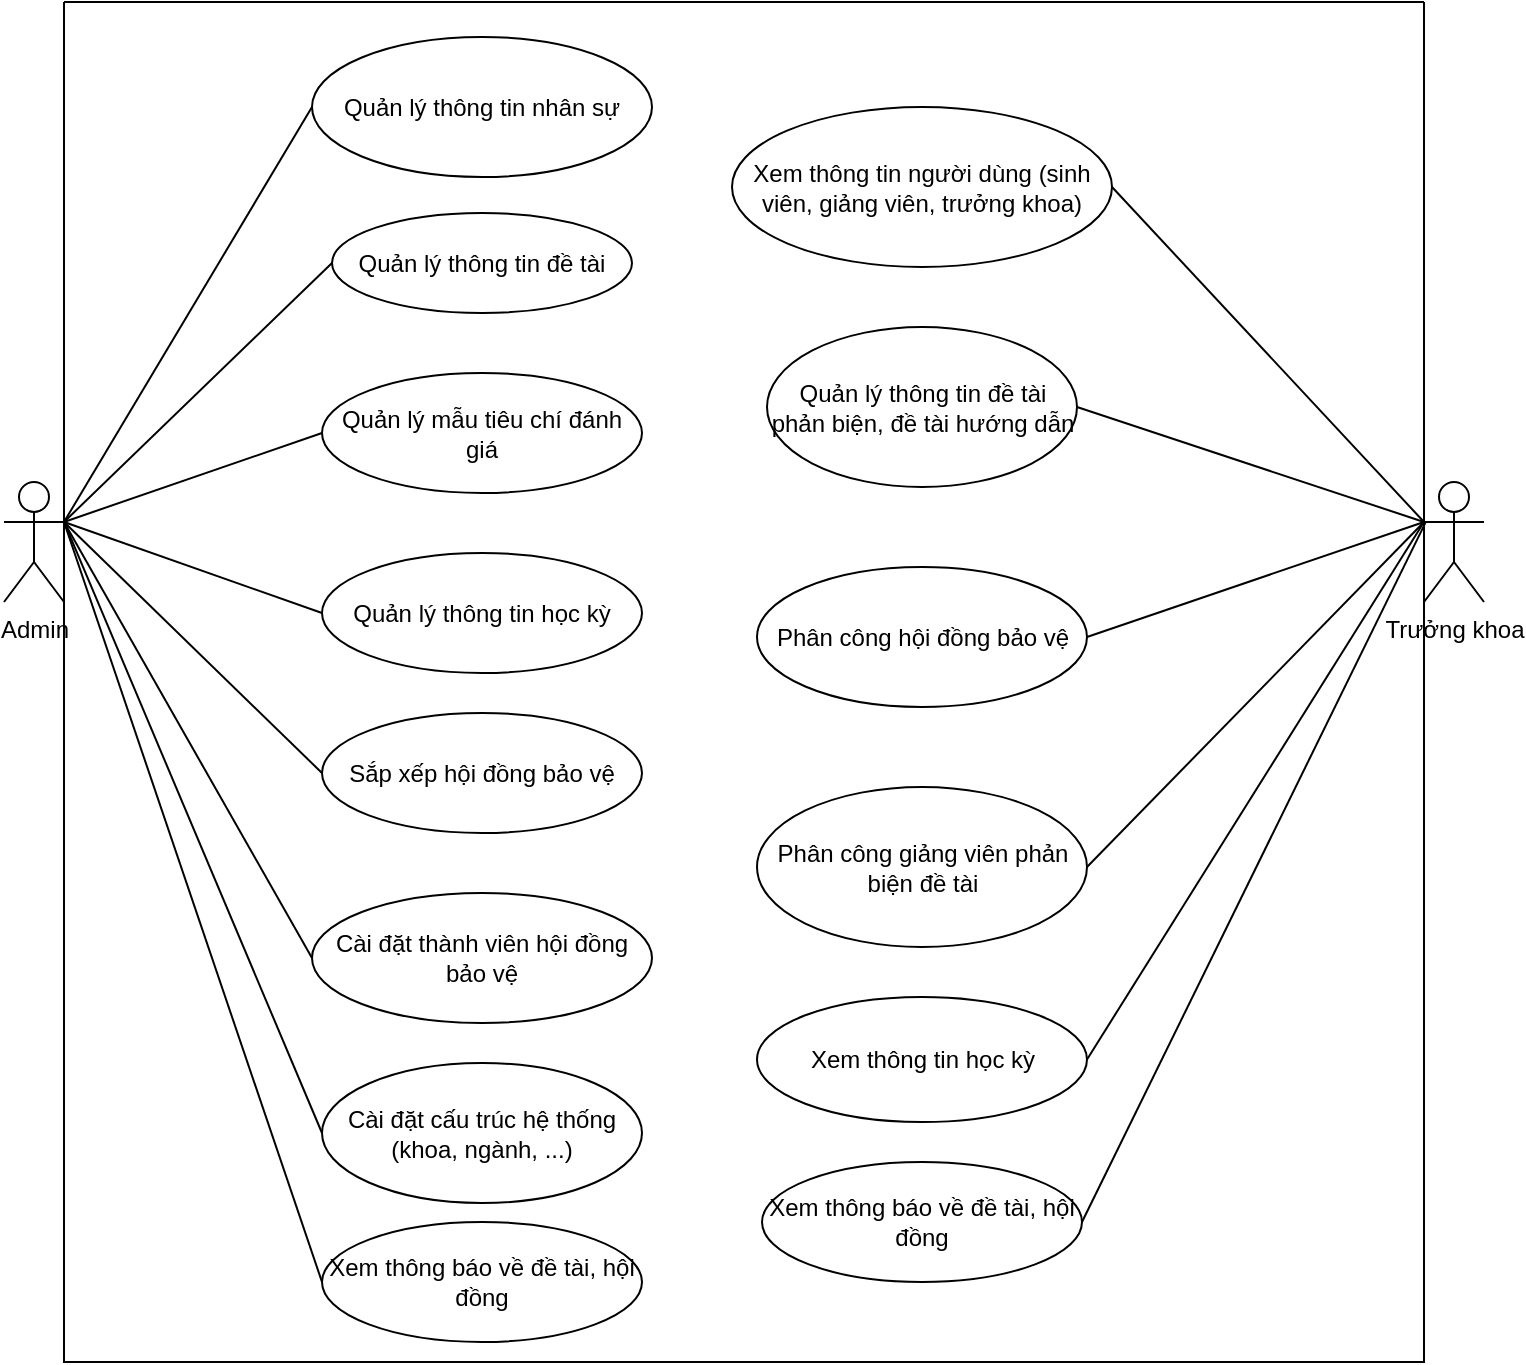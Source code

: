 <mxfile version="21.5.0" type="github" pages="10">
  <diagram name="Biểu đồ UseCase tổng quan [Admin, Trưởng khoa]" id="frN-WV8-aYK61LGTmu3m">
    <mxGraphModel dx="1674" dy="719" grid="1" gridSize="10" guides="1" tooltips="1" connect="1" arrows="1" fold="1" page="1" pageScale="1" pageWidth="827" pageHeight="1169" math="0" shadow="0">
      <root>
        <mxCell id="0" />
        <mxCell id="1" parent="0" />
        <mxCell id="wCdGd-86rfE6KzPKg-Zb-1" value="Admin&lt;br&gt;" style="shape=umlActor;verticalLabelPosition=bottom;verticalAlign=top;html=1;outlineConnect=0;" parent="1" vertex="1">
          <mxGeometry x="60" y="280" width="30" height="60" as="geometry" />
        </mxCell>
        <mxCell id="wCdGd-86rfE6KzPKg-Zb-3" value="Trưởng khoa&lt;br&gt;" style="shape=umlActor;verticalLabelPosition=bottom;verticalAlign=top;html=1;outlineConnect=0;" parent="1" vertex="1">
          <mxGeometry x="770" y="280" width="30" height="60" as="geometry" />
        </mxCell>
        <mxCell id="wCdGd-86rfE6KzPKg-Zb-20" value="" style="endArrow=none;html=1;rounded=0;entryX=0;entryY=0.5;entryDx=0;entryDy=0;" parent="1" target="wCdGd-86rfE6KzPKg-Zb-6" edge="1">
          <mxGeometry width="50" height="50" relative="1" as="geometry">
            <mxPoint x="90" y="300" as="sourcePoint" />
            <mxPoint x="450" y="350" as="targetPoint" />
          </mxGeometry>
        </mxCell>
        <mxCell id="wCdGd-86rfE6KzPKg-Zb-21" value="" style="endArrow=none;html=1;rounded=0;entryX=0;entryY=0.5;entryDx=0;entryDy=0;" parent="1" target="wCdGd-86rfE6KzPKg-Zb-8" edge="1">
          <mxGeometry width="50" height="50" relative="1" as="geometry">
            <mxPoint x="90" y="300" as="sourcePoint" />
            <mxPoint x="450" y="350" as="targetPoint" />
          </mxGeometry>
        </mxCell>
        <mxCell id="wCdGd-86rfE6KzPKg-Zb-22" value="" style="endArrow=none;html=1;rounded=0;exitX=1;exitY=0.333;exitDx=0;exitDy=0;exitPerimeter=0;entryX=0;entryY=0.5;entryDx=0;entryDy=0;" parent="1" source="wCdGd-86rfE6KzPKg-Zb-1" target="wCdGd-86rfE6KzPKg-Zb-9" edge="1">
          <mxGeometry width="50" height="50" relative="1" as="geometry">
            <mxPoint x="400" y="400" as="sourcePoint" />
            <mxPoint x="450" y="350" as="targetPoint" />
          </mxGeometry>
        </mxCell>
        <mxCell id="wCdGd-86rfE6KzPKg-Zb-23" value="" style="endArrow=none;html=1;rounded=0;exitX=1;exitY=0.333;exitDx=0;exitDy=0;exitPerimeter=0;entryX=0;entryY=0.5;entryDx=0;entryDy=0;" parent="1" source="wCdGd-86rfE6KzPKg-Zb-1" target="wCdGd-86rfE6KzPKg-Zb-10" edge="1">
          <mxGeometry width="50" height="50" relative="1" as="geometry">
            <mxPoint x="400" y="400" as="sourcePoint" />
            <mxPoint x="450" y="350" as="targetPoint" />
          </mxGeometry>
        </mxCell>
        <mxCell id="wCdGd-86rfE6KzPKg-Zb-24" value="" style="endArrow=none;html=1;rounded=0;exitX=1;exitY=0.333;exitDx=0;exitDy=0;exitPerimeter=0;entryX=0;entryY=0.5;entryDx=0;entryDy=0;" parent="1" source="wCdGd-86rfE6KzPKg-Zb-1" target="wCdGd-86rfE6KzPKg-Zb-11" edge="1">
          <mxGeometry width="50" height="50" relative="1" as="geometry">
            <mxPoint x="90" y="310" as="sourcePoint" />
            <mxPoint x="450" y="350" as="targetPoint" />
          </mxGeometry>
        </mxCell>
        <mxCell id="wCdGd-86rfE6KzPKg-Zb-25" value="" style="endArrow=none;html=1;rounded=0;exitX=1;exitY=0.333;exitDx=0;exitDy=0;exitPerimeter=0;entryX=0;entryY=0.5;entryDx=0;entryDy=0;" parent="1" source="wCdGd-86rfE6KzPKg-Zb-1" target="wCdGd-86rfE6KzPKg-Zb-12" edge="1">
          <mxGeometry width="50" height="50" relative="1" as="geometry">
            <mxPoint x="400" y="400" as="sourcePoint" />
            <mxPoint x="450" y="350" as="targetPoint" />
          </mxGeometry>
        </mxCell>
        <mxCell id="wCdGd-86rfE6KzPKg-Zb-26" value="" style="endArrow=none;html=1;rounded=0;exitX=1;exitY=0.333;exitDx=0;exitDy=0;exitPerimeter=0;entryX=0;entryY=0.5;entryDx=0;entryDy=0;" parent="1" source="wCdGd-86rfE6KzPKg-Zb-1" target="wCdGd-86rfE6KzPKg-Zb-13" edge="1">
          <mxGeometry width="50" height="50" relative="1" as="geometry">
            <mxPoint x="400" y="400" as="sourcePoint" />
            <mxPoint x="450" y="350" as="targetPoint" />
          </mxGeometry>
        </mxCell>
        <mxCell id="wCdGd-86rfE6KzPKg-Zb-27" value="" style="endArrow=none;html=1;rounded=0;entryX=0;entryY=0.333;entryDx=0;entryDy=0;entryPerimeter=0;exitX=1;exitY=0.5;exitDx=0;exitDy=0;" parent="1" source="wCdGd-86rfE6KzPKg-Zb-14" target="wCdGd-86rfE6KzPKg-Zb-3" edge="1">
          <mxGeometry width="50" height="50" relative="1" as="geometry">
            <mxPoint x="400" y="400" as="sourcePoint" />
            <mxPoint x="450" y="350" as="targetPoint" />
          </mxGeometry>
        </mxCell>
        <mxCell id="wCdGd-86rfE6KzPKg-Zb-28" value="" style="endArrow=none;html=1;rounded=0;entryX=0;entryY=0.333;entryDx=0;entryDy=0;entryPerimeter=0;exitX=1;exitY=0.5;exitDx=0;exitDy=0;" parent="1" source="wCdGd-86rfE6KzPKg-Zb-18" target="wCdGd-86rfE6KzPKg-Zb-3" edge="1">
          <mxGeometry width="50" height="50" relative="1" as="geometry">
            <mxPoint x="400" y="400" as="sourcePoint" />
            <mxPoint x="450" y="350" as="targetPoint" />
          </mxGeometry>
        </mxCell>
        <mxCell id="wCdGd-86rfE6KzPKg-Zb-29" value="" style="endArrow=none;html=1;rounded=0;entryX=0;entryY=0.333;entryDx=0;entryDy=0;entryPerimeter=0;exitX=1;exitY=0.5;exitDx=0;exitDy=0;" parent="1" source="wCdGd-86rfE6KzPKg-Zb-17" target="wCdGd-86rfE6KzPKg-Zb-3" edge="1">
          <mxGeometry width="50" height="50" relative="1" as="geometry">
            <mxPoint x="400" y="400" as="sourcePoint" />
            <mxPoint x="450" y="350" as="targetPoint" />
          </mxGeometry>
        </mxCell>
        <mxCell id="wCdGd-86rfE6KzPKg-Zb-30" value="" style="endArrow=none;html=1;rounded=0;entryX=0;entryY=0.333;entryDx=0;entryDy=0;entryPerimeter=0;exitX=1;exitY=0.5;exitDx=0;exitDy=0;" parent="1" source="wCdGd-86rfE6KzPKg-Zb-19" target="wCdGd-86rfE6KzPKg-Zb-3" edge="1">
          <mxGeometry width="50" height="50" relative="1" as="geometry">
            <mxPoint x="400" y="400" as="sourcePoint" />
            <mxPoint x="450" y="350" as="targetPoint" />
          </mxGeometry>
        </mxCell>
        <mxCell id="wCdGd-86rfE6KzPKg-Zb-32" value="" style="endArrow=none;html=1;rounded=0;entryX=0;entryY=0.333;entryDx=0;entryDy=0;entryPerimeter=0;exitX=1;exitY=0.5;exitDx=0;exitDy=0;" parent="1" source="wCdGd-86rfE6KzPKg-Zb-31" target="wCdGd-86rfE6KzPKg-Zb-3" edge="1">
          <mxGeometry width="50" height="50" relative="1" as="geometry">
            <mxPoint x="400" y="400" as="sourcePoint" />
            <mxPoint x="450" y="350" as="targetPoint" />
          </mxGeometry>
        </mxCell>
        <mxCell id="wCdGd-86rfE6KzPKg-Zb-34" value="" style="swimlane;startSize=0;" parent="1" vertex="1">
          <mxGeometry x="90" y="40" width="680" height="680" as="geometry" />
        </mxCell>
        <mxCell id="wCdGd-86rfE6KzPKg-Zb-8" value="Quản lý thông tin đề tài" style="ellipse;whiteSpace=wrap;html=1;" parent="wCdGd-86rfE6KzPKg-Zb-34" vertex="1">
          <mxGeometry x="134" y="105.5" width="150" height="50" as="geometry" />
        </mxCell>
        <mxCell id="wCdGd-86rfE6KzPKg-Zb-9" value="Quản lý mẫu tiêu chí đánh giá" style="ellipse;whiteSpace=wrap;html=1;" parent="wCdGd-86rfE6KzPKg-Zb-34" vertex="1">
          <mxGeometry x="129" y="185.5" width="160" height="60" as="geometry" />
        </mxCell>
        <mxCell id="wCdGd-86rfE6KzPKg-Zb-10" value="Quản lý thông tin học kỳ" style="ellipse;whiteSpace=wrap;html=1;" parent="wCdGd-86rfE6KzPKg-Zb-34" vertex="1">
          <mxGeometry x="129" y="275.5" width="160" height="60" as="geometry" />
        </mxCell>
        <mxCell id="wCdGd-86rfE6KzPKg-Zb-11" value="Sắp xếp hội đồng bảo vệ" style="ellipse;whiteSpace=wrap;html=1;" parent="wCdGd-86rfE6KzPKg-Zb-34" vertex="1">
          <mxGeometry x="129" y="355.5" width="160" height="60" as="geometry" />
        </mxCell>
        <mxCell id="wCdGd-86rfE6KzPKg-Zb-12" value="Cài đặt thành viên hội đồng bảo vệ" style="ellipse;whiteSpace=wrap;html=1;" parent="wCdGd-86rfE6KzPKg-Zb-34" vertex="1">
          <mxGeometry x="124" y="445.5" width="170" height="65" as="geometry" />
        </mxCell>
        <mxCell id="wCdGd-86rfE6KzPKg-Zb-6" value="Quản lý thông tin nhân sự" style="ellipse;whiteSpace=wrap;html=1;" parent="wCdGd-86rfE6KzPKg-Zb-34" vertex="1">
          <mxGeometry x="124" y="17.5" width="170" height="70" as="geometry" />
        </mxCell>
        <mxCell id="wCdGd-86rfE6KzPKg-Zb-13" value="Cài đặt cấu trúc hệ thống (khoa, ngành, ...)" style="ellipse;whiteSpace=wrap;html=1;" parent="wCdGd-86rfE6KzPKg-Zb-34" vertex="1">
          <mxGeometry x="129" y="530.5" width="160" height="70" as="geometry" />
        </mxCell>
        <mxCell id="wCdGd-86rfE6KzPKg-Zb-17" value="Phân công hội đồng bảo vệ" style="ellipse;whiteSpace=wrap;html=1;" parent="wCdGd-86rfE6KzPKg-Zb-34" vertex="1">
          <mxGeometry x="346.5" y="282.5" width="165" height="70" as="geometry" />
        </mxCell>
        <mxCell id="wCdGd-86rfE6KzPKg-Zb-18" value="Quản lý thông tin đề tài phản biện, đề tài hướng dẫn" style="ellipse;whiteSpace=wrap;html=1;" parent="wCdGd-86rfE6KzPKg-Zb-34" vertex="1">
          <mxGeometry x="351.5" y="162.5" width="155" height="80" as="geometry" />
        </mxCell>
        <mxCell id="wCdGd-86rfE6KzPKg-Zb-19" value="Phân công giảng viên phản biện đề tài" style="ellipse;whiteSpace=wrap;html=1;" parent="wCdGd-86rfE6KzPKg-Zb-34" vertex="1">
          <mxGeometry x="346.5" y="392.5" width="165" height="80" as="geometry" />
        </mxCell>
        <mxCell id="wCdGd-86rfE6KzPKg-Zb-31" value="Xem thông tin học kỳ" style="ellipse;whiteSpace=wrap;html=1;" parent="wCdGd-86rfE6KzPKg-Zb-34" vertex="1">
          <mxGeometry x="346.5" y="497.5" width="165" height="62.5" as="geometry" />
        </mxCell>
        <mxCell id="wCdGd-86rfE6KzPKg-Zb-14" value="Xem thông tin người dùng (sinh viên, giảng viên, trưởng khoa)" style="ellipse;whiteSpace=wrap;html=1;" parent="wCdGd-86rfE6KzPKg-Zb-34" vertex="1">
          <mxGeometry x="334" y="52.5" width="190" height="80" as="geometry" />
        </mxCell>
        <mxCell id="SaWOREMqTL2wr6C4CV00-1" value="Xem thông báo về đề tài, hội đồng" style="ellipse;whiteSpace=wrap;html=1;" parent="wCdGd-86rfE6KzPKg-Zb-34" vertex="1">
          <mxGeometry x="129" y="610" width="160" height="60" as="geometry" />
        </mxCell>
        <mxCell id="SaWOREMqTL2wr6C4CV00-2" value="Xem thông báo về đề tài, hội đồng" style="ellipse;whiteSpace=wrap;html=1;" parent="wCdGd-86rfE6KzPKg-Zb-34" vertex="1">
          <mxGeometry x="349" y="580" width="160" height="60" as="geometry" />
        </mxCell>
        <mxCell id="SaWOREMqTL2wr6C4CV00-3" value="" style="endArrow=none;html=1;rounded=0;entryX=0;entryY=0.5;entryDx=0;entryDy=0;" parent="wCdGd-86rfE6KzPKg-Zb-34" target="SaWOREMqTL2wr6C4CV00-1" edge="1">
          <mxGeometry width="50" height="50" relative="1" as="geometry">
            <mxPoint y="260" as="sourcePoint" />
            <mxPoint x="360" y="310" as="targetPoint" />
          </mxGeometry>
        </mxCell>
        <mxCell id="SaWOREMqTL2wr6C4CV00-4" value="" style="endArrow=none;html=1;rounded=0;entryX=1.001;entryY=0.383;entryDx=0;entryDy=0;entryPerimeter=0;exitX=1;exitY=0.5;exitDx=0;exitDy=0;" parent="wCdGd-86rfE6KzPKg-Zb-34" source="SaWOREMqTL2wr6C4CV00-2" target="wCdGd-86rfE6KzPKg-Zb-34" edge="1">
          <mxGeometry width="50" height="50" relative="1" as="geometry">
            <mxPoint x="310" y="360" as="sourcePoint" />
            <mxPoint x="360" y="310" as="targetPoint" />
          </mxGeometry>
        </mxCell>
      </root>
    </mxGraphModel>
  </diagram>
  <diagram id="ylPjnZdXQu846hTNBEeh" name="Biểu đồ UseCase tổng quan [Giảng viên, sinh viên]">
    <mxGraphModel dx="1674" dy="719" grid="1" gridSize="10" guides="1" tooltips="1" connect="1" arrows="1" fold="1" page="1" pageScale="1" pageWidth="827" pageHeight="1169" math="0" shadow="0">
      <root>
        <mxCell id="0" />
        <mxCell id="1" parent="0" />
        <mxCell id="jIkAre75fFfV4E8sUo5Q-1" value="Giảng viên&lt;br&gt;" style="shape=umlActor;verticalLabelPosition=bottom;verticalAlign=top;html=1;outlineConnect=0;" parent="1" vertex="1">
          <mxGeometry x="60" y="280" width="30" height="60" as="geometry" />
        </mxCell>
        <mxCell id="jIkAre75fFfV4E8sUo5Q-2" value="Sinh viên&lt;br&gt;" style="shape=umlActor;verticalLabelPosition=bottom;verticalAlign=top;html=1;outlineConnect=0;" parent="1" vertex="1">
          <mxGeometry x="770" y="280" width="30" height="60" as="geometry" />
        </mxCell>
        <mxCell id="jIkAre75fFfV4E8sUo5Q-3" value="" style="endArrow=none;html=1;rounded=0;entryX=0;entryY=0.5;entryDx=0;entryDy=0;" parent="1" target="jIkAre75fFfV4E8sUo5Q-21" edge="1">
          <mxGeometry width="50" height="50" relative="1" as="geometry">
            <mxPoint x="90" y="300" as="sourcePoint" />
            <mxPoint x="450" y="350" as="targetPoint" />
          </mxGeometry>
        </mxCell>
        <mxCell id="jIkAre75fFfV4E8sUo5Q-4" value="" style="endArrow=none;html=1;rounded=0;entryX=0;entryY=0.5;entryDx=0;entryDy=0;" parent="1" target="jIkAre75fFfV4E8sUo5Q-16" edge="1">
          <mxGeometry width="50" height="50" relative="1" as="geometry">
            <mxPoint x="90" y="300" as="sourcePoint" />
            <mxPoint x="450" y="350" as="targetPoint" />
          </mxGeometry>
        </mxCell>
        <mxCell id="jIkAre75fFfV4E8sUo5Q-6" value="" style="endArrow=none;html=1;rounded=0;exitX=1;exitY=0.333;exitDx=0;exitDy=0;exitPerimeter=0;entryX=0;entryY=0.5;entryDx=0;entryDy=0;" parent="1" source="jIkAre75fFfV4E8sUo5Q-1" target="jIkAre75fFfV4E8sUo5Q-18" edge="1">
          <mxGeometry width="50" height="50" relative="1" as="geometry">
            <mxPoint x="400" y="400" as="sourcePoint" />
            <mxPoint x="450" y="350" as="targetPoint" />
          </mxGeometry>
        </mxCell>
        <mxCell id="jIkAre75fFfV4E8sUo5Q-7" value="" style="endArrow=none;html=1;rounded=0;exitX=1;exitY=0.333;exitDx=0;exitDy=0;exitPerimeter=0;entryX=0;entryY=0.5;entryDx=0;entryDy=0;" parent="1" source="jIkAre75fFfV4E8sUo5Q-1" target="jIkAre75fFfV4E8sUo5Q-19" edge="1">
          <mxGeometry width="50" height="50" relative="1" as="geometry">
            <mxPoint x="90" y="310" as="sourcePoint" />
            <mxPoint x="450" y="350" as="targetPoint" />
          </mxGeometry>
        </mxCell>
        <mxCell id="jIkAre75fFfV4E8sUo5Q-10" value="" style="endArrow=none;html=1;rounded=0;entryX=0;entryY=0.333;entryDx=0;entryDy=0;entryPerimeter=0;exitX=1;exitY=0.5;exitDx=0;exitDy=0;" parent="1" source="2hFDZoyMVoYjnIrAvSY3-1" target="jIkAre75fFfV4E8sUo5Q-2" edge="1">
          <mxGeometry width="50" height="50" relative="1" as="geometry">
            <mxPoint x="630" y="132.5" as="sourcePoint" />
            <mxPoint x="450" y="350" as="targetPoint" />
          </mxGeometry>
        </mxCell>
        <mxCell id="jIkAre75fFfV4E8sUo5Q-11" value="" style="endArrow=none;html=1;rounded=0;entryX=0;entryY=0.333;entryDx=0;entryDy=0;entryPerimeter=0;exitX=1;exitY=0.5;exitDx=0;exitDy=0;" parent="1" source="jIkAre75fFfV4E8sUo5Q-24" target="jIkAre75fFfV4E8sUo5Q-2" edge="1">
          <mxGeometry width="50" height="50" relative="1" as="geometry">
            <mxPoint x="400" y="400" as="sourcePoint" />
            <mxPoint x="450" y="350" as="targetPoint" />
          </mxGeometry>
        </mxCell>
        <mxCell id="jIkAre75fFfV4E8sUo5Q-12" value="" style="endArrow=none;html=1;rounded=0;entryX=0;entryY=0.333;entryDx=0;entryDy=0;entryPerimeter=0;exitX=1;exitY=0.5;exitDx=0;exitDy=0;" parent="1" source="jIkAre75fFfV4E8sUo5Q-23" target="jIkAre75fFfV4E8sUo5Q-2" edge="1">
          <mxGeometry width="50" height="50" relative="1" as="geometry">
            <mxPoint x="400" y="400" as="sourcePoint" />
            <mxPoint x="450" y="350" as="targetPoint" />
          </mxGeometry>
        </mxCell>
        <mxCell id="jIkAre75fFfV4E8sUo5Q-13" value="" style="endArrow=none;html=1;rounded=0;entryX=0;entryY=0.333;entryDx=0;entryDy=0;entryPerimeter=0;exitX=1;exitY=0.5;exitDx=0;exitDy=0;" parent="1" source="jIkAre75fFfV4E8sUo5Q-25" target="jIkAre75fFfV4E8sUo5Q-2" edge="1">
          <mxGeometry width="50" height="50" relative="1" as="geometry">
            <mxPoint x="400" y="400" as="sourcePoint" />
            <mxPoint x="450" y="350" as="targetPoint" />
          </mxGeometry>
        </mxCell>
        <mxCell id="jIkAre75fFfV4E8sUo5Q-14" value="" style="endArrow=none;html=1;rounded=0;entryX=0;entryY=0.333;entryDx=0;entryDy=0;entryPerimeter=0;exitX=1;exitY=0.5;exitDx=0;exitDy=0;" parent="1" source="jIkAre75fFfV4E8sUo5Q-26" target="jIkAre75fFfV4E8sUo5Q-2" edge="1">
          <mxGeometry width="50" height="50" relative="1" as="geometry">
            <mxPoint x="400" y="400" as="sourcePoint" />
            <mxPoint x="450" y="350" as="targetPoint" />
          </mxGeometry>
        </mxCell>
        <mxCell id="jIkAre75fFfV4E8sUo5Q-15" value="" style="swimlane;startSize=0;" parent="1" vertex="1">
          <mxGeometry x="90" y="40" width="680" height="620" as="geometry" />
        </mxCell>
        <mxCell id="jIkAre75fFfV4E8sUo5Q-16" value="Quản lý thông tin đề tài hướng dẫn" style="ellipse;whiteSpace=wrap;html=1;" parent="jIkAre75fFfV4E8sUo5Q-15" vertex="1">
          <mxGeometry x="144" y="193.75" width="150" height="50" as="geometry" />
        </mxCell>
        <mxCell id="jIkAre75fFfV4E8sUo5Q-18" value="Xem thông tin học kỳ" style="ellipse;whiteSpace=wrap;html=1;" parent="jIkAre75fFfV4E8sUo5Q-15" vertex="1">
          <mxGeometry x="139" y="276.25" width="160" height="53.75" as="geometry" />
        </mxCell>
        <mxCell id="jIkAre75fFfV4E8sUo5Q-19" value="Xem thông tin hội đồng được phân công" style="ellipse;whiteSpace=wrap;html=1;" parent="jIkAre75fFfV4E8sUo5Q-15" vertex="1">
          <mxGeometry x="136.5" y="356.25" width="165" height="70" as="geometry" />
        </mxCell>
        <mxCell id="jIkAre75fFfV4E8sUo5Q-21" value="Xem thông tin nhân sự (sinh viên, giảng viên, trưởng khoa)" style="ellipse;whiteSpace=wrap;html=1;" parent="jIkAre75fFfV4E8sUo5Q-15" vertex="1">
          <mxGeometry x="129" y="70" width="180" height="86.25" as="geometry" />
        </mxCell>
        <mxCell id="jIkAre75fFfV4E8sUo5Q-23" value="Xem thông tin học kỳ" style="ellipse;whiteSpace=wrap;html=1;" parent="jIkAre75fFfV4E8sUo5Q-15" vertex="1">
          <mxGeometry x="346.5" y="356.25" width="165" height="53.75" as="geometry" />
        </mxCell>
        <mxCell id="jIkAre75fFfV4E8sUo5Q-24" value="Đăng ký/ huỷ đề tài" style="ellipse;whiteSpace=wrap;html=1;" parent="jIkAre75fFfV4E8sUo5Q-15" vertex="1">
          <mxGeometry x="351.5" y="276.25" width="155" height="53.75" as="geometry" />
        </mxCell>
        <mxCell id="jIkAre75fFfV4E8sUo5Q-25" value="Xem danh sách đề tài theo từng học kỳ" style="ellipse;whiteSpace=wrap;html=1;" parent="jIkAre75fFfV4E8sUo5Q-15" vertex="1">
          <mxGeometry x="346.5" y="163.75" width="165" height="80" as="geometry" />
        </mxCell>
        <mxCell id="jIkAre75fFfV4E8sUo5Q-26" value="Xem danh sách đề tài thực hiện" style="ellipse;whiteSpace=wrap;html=1;" parent="jIkAre75fFfV4E8sUo5Q-15" vertex="1">
          <mxGeometry x="346.5" y="440" width="165" height="60" as="geometry" />
        </mxCell>
        <mxCell id="2hFDZoyMVoYjnIrAvSY3-1" value="Xem thông tin nhân sự (sinh viên, giảng viên, trưởng khoa)" style="ellipse;whiteSpace=wrap;html=1;" parent="jIkAre75fFfV4E8sUo5Q-15" vertex="1">
          <mxGeometry x="339" y="40" width="180" height="86.25" as="geometry" />
        </mxCell>
        <mxCell id="HIchPuWLcweuGunbyh8Y-1" value="Xem thông báo về đề tài, hội đồng" style="ellipse;whiteSpace=wrap;html=1;" parent="jIkAre75fFfV4E8sUo5Q-15" vertex="1">
          <mxGeometry x="136.5" y="450" width="165" height="70" as="geometry" />
        </mxCell>
        <mxCell id="HIchPuWLcweuGunbyh8Y-13" value="Xem thông báo về đề tài, hội đồng" style="ellipse;whiteSpace=wrap;html=1;" parent="jIkAre75fFfV4E8sUo5Q-15" vertex="1">
          <mxGeometry x="346.5" y="510" width="165" height="70" as="geometry" />
        </mxCell>
        <mxCell id="HIchPuWLcweuGunbyh8Y-14" value="" style="endArrow=none;html=1;rounded=0;exitX=0.003;exitY=0.421;exitDx=0;exitDy=0;exitPerimeter=0;entryX=0;entryY=0.5;entryDx=0;entryDy=0;" parent="jIkAre75fFfV4E8sUo5Q-15" source="jIkAre75fFfV4E8sUo5Q-15" target="HIchPuWLcweuGunbyh8Y-1" edge="1">
          <mxGeometry width="50" height="50" relative="1" as="geometry">
            <mxPoint x="300" y="360" as="sourcePoint" />
            <mxPoint x="350" y="310" as="targetPoint" />
          </mxGeometry>
        </mxCell>
        <mxCell id="HIchPuWLcweuGunbyh8Y-15" value="" style="endArrow=none;html=1;rounded=0;exitX=1;exitY=0.5;exitDx=0;exitDy=0;" parent="jIkAre75fFfV4E8sUo5Q-15" source="HIchPuWLcweuGunbyh8Y-13" edge="1">
          <mxGeometry width="50" height="50" relative="1" as="geometry">
            <mxPoint x="300" y="360" as="sourcePoint" />
            <mxPoint x="680" y="260" as="targetPoint" />
          </mxGeometry>
        </mxCell>
      </root>
    </mxGraphModel>
  </diagram>
  <diagram id="yt4umc-6xW5PIZDnQo-9" name="Biểu đồ UseCase phân rã [Admin]">
    <mxGraphModel dx="1434" dy="719" grid="1" gridSize="10" guides="1" tooltips="1" connect="1" arrows="1" fold="1" page="1" pageScale="1" pageWidth="827" pageHeight="1169" math="0" shadow="0">
      <root>
        <mxCell id="0" />
        <mxCell id="1" parent="0" />
        <mxCell id="EeFr2toBZYH4f13FaUNK-1" value="Admin" style="shape=umlActor;verticalLabelPosition=bottom;verticalAlign=top;html=1;outlineConnect=0;" parent="1" vertex="1">
          <mxGeometry x="30" y="290" width="30" height="60" as="geometry" />
        </mxCell>
        <mxCell id="rf7lEsnC1qvNQMzqcW3K-1" value="Quản lý thông tin đề tài" style="ellipse;whiteSpace=wrap;html=1;" parent="1" vertex="1">
          <mxGeometry x="165" y="150" width="150" height="50" as="geometry" />
        </mxCell>
        <mxCell id="rf7lEsnC1qvNQMzqcW3K-2" value="Quản lý mẫu tiêu chí đánh giá" style="ellipse;whiteSpace=wrap;html=1;" parent="1" vertex="1">
          <mxGeometry x="160" y="237.5" width="160" height="60" as="geometry" />
        </mxCell>
        <mxCell id="rf7lEsnC1qvNQMzqcW3K-3" value="Quản lý thông tin học kỳ" style="ellipse;whiteSpace=wrap;html=1;" parent="1" vertex="1">
          <mxGeometry x="160" y="327.5" width="160" height="60" as="geometry" />
        </mxCell>
        <mxCell id="rf7lEsnC1qvNQMzqcW3K-4" value="Sắp xếp hội đồng bảo vệ" style="ellipse;whiteSpace=wrap;html=1;" parent="1" vertex="1">
          <mxGeometry x="160" y="420" width="160" height="60" as="geometry" />
        </mxCell>
        <mxCell id="rf7lEsnC1qvNQMzqcW3K-5" value="Cài đặt thành viên hội đồng bảo vệ" style="ellipse;whiteSpace=wrap;html=1;" parent="1" vertex="1">
          <mxGeometry x="162.5" y="500" width="170" height="65" as="geometry" />
        </mxCell>
        <mxCell id="rf7lEsnC1qvNQMzqcW3K-6" value="Quản lý thông tin nhân sự" style="ellipse;whiteSpace=wrap;html=1;" parent="1" vertex="1">
          <mxGeometry x="165" y="30" width="170" height="70" as="geometry" />
        </mxCell>
        <mxCell id="rf7lEsnC1qvNQMzqcW3K-7" value="Cài đặt cấu trúc hệ thống (khoa, ngành, ...)" style="ellipse;whiteSpace=wrap;html=1;" parent="1" vertex="1">
          <mxGeometry x="162.5" y="590" width="160" height="70" as="geometry" />
        </mxCell>
        <mxCell id="rf7lEsnC1qvNQMzqcW3K-8" value="" style="endArrow=none;html=1;rounded=0;exitX=1;exitY=0.333;exitDx=0;exitDy=0;exitPerimeter=0;entryX=0;entryY=0.5;entryDx=0;entryDy=0;" parent="1" source="EeFr2toBZYH4f13FaUNK-1" target="rf7lEsnC1qvNQMzqcW3K-6" edge="1">
          <mxGeometry width="50" height="50" relative="1" as="geometry">
            <mxPoint x="390" y="400" as="sourcePoint" />
            <mxPoint x="440" y="350" as="targetPoint" />
          </mxGeometry>
        </mxCell>
        <mxCell id="rf7lEsnC1qvNQMzqcW3K-9" value="" style="endArrow=none;html=1;rounded=0;exitX=1;exitY=0.333;exitDx=0;exitDy=0;exitPerimeter=0;entryX=0;entryY=0.5;entryDx=0;entryDy=0;" parent="1" source="EeFr2toBZYH4f13FaUNK-1" target="rf7lEsnC1qvNQMzqcW3K-1" edge="1">
          <mxGeometry width="50" height="50" relative="1" as="geometry">
            <mxPoint x="390" y="400" as="sourcePoint" />
            <mxPoint x="440" y="350" as="targetPoint" />
          </mxGeometry>
        </mxCell>
        <mxCell id="rf7lEsnC1qvNQMzqcW3K-10" value="" style="endArrow=none;html=1;rounded=0;exitX=1;exitY=0.333;exitDx=0;exitDy=0;exitPerimeter=0;entryX=0;entryY=0.5;entryDx=0;entryDy=0;" parent="1" source="EeFr2toBZYH4f13FaUNK-1" target="rf7lEsnC1qvNQMzqcW3K-3" edge="1">
          <mxGeometry width="50" height="50" relative="1" as="geometry">
            <mxPoint x="390" y="400" as="sourcePoint" />
            <mxPoint x="440" y="350" as="targetPoint" />
          </mxGeometry>
        </mxCell>
        <mxCell id="rf7lEsnC1qvNQMzqcW3K-11" value="" style="endArrow=none;html=1;rounded=0;exitX=1;exitY=0.333;exitDx=0;exitDy=0;exitPerimeter=0;entryX=0;entryY=0.5;entryDx=0;entryDy=0;" parent="1" source="EeFr2toBZYH4f13FaUNK-1" target="rf7lEsnC1qvNQMzqcW3K-4" edge="1">
          <mxGeometry width="50" height="50" relative="1" as="geometry">
            <mxPoint x="390" y="400" as="sourcePoint" />
            <mxPoint x="440" y="350" as="targetPoint" />
          </mxGeometry>
        </mxCell>
        <mxCell id="rf7lEsnC1qvNQMzqcW3K-12" value="" style="endArrow=none;html=1;rounded=0;exitX=1;exitY=0.333;exitDx=0;exitDy=0;exitPerimeter=0;entryX=0;entryY=0.5;entryDx=0;entryDy=0;" parent="1" source="EeFr2toBZYH4f13FaUNK-1" target="rf7lEsnC1qvNQMzqcW3K-5" edge="1">
          <mxGeometry width="50" height="50" relative="1" as="geometry">
            <mxPoint x="67.5" y="290" as="sourcePoint" />
            <mxPoint x="447.5" y="330" as="targetPoint" />
          </mxGeometry>
        </mxCell>
        <mxCell id="rf7lEsnC1qvNQMzqcW3K-13" value="" style="endArrow=none;html=1;rounded=0;exitX=1;exitY=0.333;exitDx=0;exitDy=0;exitPerimeter=0;entryX=0;entryY=0.5;entryDx=0;entryDy=0;" parent="1" source="EeFr2toBZYH4f13FaUNK-1" target="rf7lEsnC1qvNQMzqcW3K-7" edge="1">
          <mxGeometry width="50" height="50" relative="1" as="geometry">
            <mxPoint x="390" y="400" as="sourcePoint" />
            <mxPoint x="440" y="350" as="targetPoint" />
          </mxGeometry>
        </mxCell>
        <mxCell id="rf7lEsnC1qvNQMzqcW3K-14" value="" style="endArrow=none;html=1;rounded=0;entryX=0;entryY=0.5;entryDx=0;entryDy=0;" parent="1" target="rf7lEsnC1qvNQMzqcW3K-2" edge="1">
          <mxGeometry width="50" height="50" relative="1" as="geometry">
            <mxPoint x="60" y="310" as="sourcePoint" />
            <mxPoint x="440" y="350" as="targetPoint" />
          </mxGeometry>
        </mxCell>
        <mxCell id="rf7lEsnC1qvNQMzqcW3K-16" value="Thêm/ Cập nhật thông tin nhân sự" style="ellipse;whiteSpace=wrap;html=1;" parent="1" vertex="1">
          <mxGeometry x="421" y="10" width="166" height="70" as="geometry" />
        </mxCell>
        <mxCell id="rf7lEsnC1qvNQMzqcW3K-24" value="Soạn/ Chỉnh sửa mẫu" style="ellipse;whiteSpace=wrap;html=1;" parent="1" vertex="1">
          <mxGeometry x="414" y="230" width="180" height="50" as="geometry" />
        </mxCell>
        <mxCell id="rf7lEsnC1qvNQMzqcW3K-35" value="Xem/ Tạo/ Cập nhật vai trò trong hội đồng" style="ellipse;whiteSpace=wrap;html=1;" parent="1" vertex="1">
          <mxGeometry x="414" y="498" width="156" height="70" as="geometry" />
        </mxCell>
        <mxCell id="rf7lEsnC1qvNQMzqcW3K-36" value="Xem/ Tạo/ Cập nhật khoa, chuyên ngành, học vị, phương thức đào tạo" style="ellipse;whiteSpace=wrap;html=1;" parent="1" vertex="1">
          <mxGeometry x="411.5" y="584.5" width="208.5" height="80" as="geometry" />
        </mxCell>
        <mxCell id="mNsCV_RgQuHrIWcTvSjZ-1" value="Xem thông báo về đề tài, hội đồng" style="ellipse;whiteSpace=wrap;html=1;" parent="1" vertex="1">
          <mxGeometry x="162.5" y="670" width="180" height="60" as="geometry" />
        </mxCell>
        <mxCell id="mNsCV_RgQuHrIWcTvSjZ-2" value="" style="endArrow=none;html=1;rounded=0;exitX=1;exitY=0.333;exitDx=0;exitDy=0;exitPerimeter=0;entryX=0;entryY=0.5;entryDx=0;entryDy=0;" parent="1" source="EeFr2toBZYH4f13FaUNK-1" target="mNsCV_RgQuHrIWcTvSjZ-1" edge="1">
          <mxGeometry width="50" height="50" relative="1" as="geometry">
            <mxPoint x="390" y="400" as="sourcePoint" />
            <mxPoint x="440" y="350" as="targetPoint" />
          </mxGeometry>
        </mxCell>
        <mxCell id="nbIgk-JewuYoTnYKakcQ-1" value="Đánh dấu thông báo đã xem" style="ellipse;whiteSpace=wrap;html=1;" parent="1" vertex="1">
          <mxGeometry x="414" y="675" width="186" height="50" as="geometry" />
        </mxCell>
        <mxCell id="Ih28-y2ARiqsaU_H5ivH-1" value="" style="swimlane;startSize=0;" parent="1" vertex="1">
          <mxGeometry x="60" width="760" height="740" as="geometry" />
        </mxCell>
        <mxCell id="rf7lEsnC1qvNQMzqcW3K-18" value="Cập nhật thông tin đề tài" style="ellipse;whiteSpace=wrap;html=1;" parent="Ih28-y2ARiqsaU_H5ivH-1" vertex="1">
          <mxGeometry x="544" y="50" width="180" height="50" as="geometry" />
        </mxCell>
        <mxCell id="rf7lEsnC1qvNQMzqcW3K-19" value="Phân công giảng viên hướng dẫn" style="ellipse;whiteSpace=wrap;html=1;" parent="Ih28-y2ARiqsaU_H5ivH-1" vertex="1">
          <mxGeometry x="544" y="120" width="180" height="50" as="geometry" />
        </mxCell>
        <mxCell id="rf7lEsnC1qvNQMzqcW3K-20" value="Phân công sinh viên thực hiện" style="ellipse;whiteSpace=wrap;html=1;" parent="Ih28-y2ARiqsaU_H5ivH-1" vertex="1">
          <mxGeometry x="544" y="190" width="180" height="50" as="geometry" />
        </mxCell>
        <mxCell id="rf7lEsnC1qvNQMzqcW3K-25" value="Sao chép mẫu từ các học kỳ trước" style="ellipse;whiteSpace=wrap;html=1;" parent="Ih28-y2ARiqsaU_H5ivH-1" vertex="1">
          <mxGeometry x="544" y="310" width="180" height="50" as="geometry" />
        </mxCell>
        <mxCell id="rf7lEsnC1qvNQMzqcW3K-32" value="Xem/ Tạo/ Cập nhật thông tin hội đồng" style="ellipse;whiteSpace=wrap;html=1;" parent="Ih28-y2ARiqsaU_H5ivH-1" vertex="1">
          <mxGeometry x="354" y="415" width="156" height="70" as="geometry" />
        </mxCell>
        <mxCell id="rf7lEsnC1qvNQMzqcW3K-29" value="Xem/ Thêm/ Chỉnh sửa thông tin học kỳ" style="ellipse;whiteSpace=wrap;html=1;" parent="Ih28-y2ARiqsaU_H5ivH-1" vertex="1">
          <mxGeometry x="354" y="332.5" width="156" height="50" as="geometry" />
        </mxCell>
        <mxCell id="clRa0fCufGqr7TmLIK4D-1" value="&amp;lt;&amp;lt;extend&amp;gt;&amp;gt;" style="html=1;verticalAlign=bottom;labelBackgroundColor=none;endArrow=open;endFill=0;dashed=1;rounded=0;exitX=0;exitY=0.5;exitDx=0;exitDy=0;entryX=1;entryY=0.5;entryDx=0;entryDy=0;" parent="1" source="rf7lEsnC1qvNQMzqcW3K-16" target="rf7lEsnC1qvNQMzqcW3K-6" edge="1">
          <mxGeometry width="160" relative="1" as="geometry">
            <mxPoint x="350" y="370" as="sourcePoint" />
            <mxPoint x="510" y="370" as="targetPoint" />
          </mxGeometry>
        </mxCell>
        <mxCell id="clRa0fCufGqr7TmLIK4D-5" value="&amp;lt;&amp;lt;extend&amp;gt;&amp;gt;" style="html=1;verticalAlign=bottom;labelBackgroundColor=none;endArrow=open;endFill=0;dashed=1;rounded=0;exitX=0;exitY=0.5;exitDx=0;exitDy=0;entryX=1;entryY=0.5;entryDx=0;entryDy=0;" parent="1" source="rf7lEsnC1qvNQMzqcW3K-18" target="rf7lEsnC1qvNQMzqcW3K-1" edge="1">
          <mxGeometry width="160" relative="1" as="geometry">
            <mxPoint x="350" y="370" as="sourcePoint" />
            <mxPoint x="510" y="370" as="targetPoint" />
          </mxGeometry>
        </mxCell>
        <mxCell id="clRa0fCufGqr7TmLIK4D-6" value="&amp;lt;&amp;lt;extend&amp;gt;&amp;gt;" style="html=1;verticalAlign=bottom;labelBackgroundColor=none;endArrow=open;endFill=0;dashed=1;rounded=0;exitX=0;exitY=0.5;exitDx=0;exitDy=0;entryX=1;entryY=0.5;entryDx=0;entryDy=0;" parent="1" source="rf7lEsnC1qvNQMzqcW3K-19" target="rf7lEsnC1qvNQMzqcW3K-1" edge="1">
          <mxGeometry width="160" relative="1" as="geometry">
            <mxPoint x="350" y="370" as="sourcePoint" />
            <mxPoint x="510" y="370" as="targetPoint" />
          </mxGeometry>
        </mxCell>
        <mxCell id="clRa0fCufGqr7TmLIK4D-7" value="&amp;lt;&amp;lt;extend&amp;gt;&amp;gt;" style="html=1;verticalAlign=bottom;labelBackgroundColor=none;endArrow=open;endFill=0;dashed=1;rounded=0;exitX=0;exitY=0.5;exitDx=0;exitDy=0;entryX=1;entryY=0.5;entryDx=0;entryDy=0;" parent="1" source="rf7lEsnC1qvNQMzqcW3K-20" target="rf7lEsnC1qvNQMzqcW3K-1" edge="1">
          <mxGeometry width="160" relative="1" as="geometry">
            <mxPoint x="350" y="370" as="sourcePoint" />
            <mxPoint x="510" y="370" as="targetPoint" />
          </mxGeometry>
        </mxCell>
        <mxCell id="clRa0fCufGqr7TmLIK4D-8" value="&amp;lt;&amp;lt;extend&amp;gt;&amp;gt;" style="html=1;verticalAlign=bottom;labelBackgroundColor=none;endArrow=open;endFill=0;dashed=1;rounded=0;exitX=0;exitY=0.5;exitDx=0;exitDy=0;entryX=1;entryY=0.5;entryDx=0;entryDy=0;" parent="1" source="rf7lEsnC1qvNQMzqcW3K-24" target="rf7lEsnC1qvNQMzqcW3K-2" edge="1">
          <mxGeometry width="160" relative="1" as="geometry">
            <mxPoint x="350" y="370" as="sourcePoint" />
            <mxPoint x="510" y="370" as="targetPoint" />
          </mxGeometry>
        </mxCell>
        <mxCell id="clRa0fCufGqr7TmLIK4D-9" value="&amp;lt;&amp;lt;extend&amp;gt;&amp;gt;" style="html=1;verticalAlign=bottom;labelBackgroundColor=none;endArrow=open;endFill=0;dashed=1;rounded=0;exitX=0;exitY=0.5;exitDx=0;exitDy=0;entryX=0.5;entryY=1;entryDx=0;entryDy=0;" parent="1" source="rf7lEsnC1qvNQMzqcW3K-25" target="rf7lEsnC1qvNQMzqcW3K-24" edge="1">
          <mxGeometry width="160" relative="1" as="geometry">
            <mxPoint x="350" y="370" as="sourcePoint" />
            <mxPoint x="510" y="370" as="targetPoint" />
          </mxGeometry>
        </mxCell>
        <mxCell id="clRa0fCufGqr7TmLIK4D-10" value="&amp;lt;&amp;lt;extend&amp;gt;&amp;gt;" style="html=1;verticalAlign=bottom;labelBackgroundColor=none;endArrow=open;endFill=0;dashed=1;rounded=0;exitX=0;exitY=0.5;exitDx=0;exitDy=0;entryX=1;entryY=0.5;entryDx=0;entryDy=0;" parent="1" source="rf7lEsnC1qvNQMzqcW3K-29" target="rf7lEsnC1qvNQMzqcW3K-3" edge="1">
          <mxGeometry width="160" relative="1" as="geometry">
            <mxPoint x="350" y="340" as="sourcePoint" />
            <mxPoint x="510" y="340" as="targetPoint" />
          </mxGeometry>
        </mxCell>
        <mxCell id="clRa0fCufGqr7TmLIK4D-11" value="&amp;lt;&amp;lt;extend&amp;gt;&amp;gt;" style="html=1;verticalAlign=bottom;labelBackgroundColor=none;endArrow=open;endFill=0;dashed=1;rounded=0;exitX=0;exitY=0.5;exitDx=0;exitDy=0;entryX=1;entryY=0.5;entryDx=0;entryDy=0;" parent="1" source="rf7lEsnC1qvNQMzqcW3K-32" target="rf7lEsnC1qvNQMzqcW3K-4" edge="1">
          <mxGeometry width="160" relative="1" as="geometry">
            <mxPoint x="350" y="340" as="sourcePoint" />
            <mxPoint x="510" y="340" as="targetPoint" />
          </mxGeometry>
        </mxCell>
        <mxCell id="clRa0fCufGqr7TmLIK4D-12" value="&amp;lt;&amp;lt;extend&amp;gt;&amp;gt;" style="html=1;verticalAlign=bottom;labelBackgroundColor=none;endArrow=open;endFill=0;dashed=1;rounded=0;exitX=0;exitY=0.5;exitDx=0;exitDy=0;entryX=1;entryY=0.5;entryDx=0;entryDy=0;" parent="1" source="rf7lEsnC1qvNQMzqcW3K-35" target="rf7lEsnC1qvNQMzqcW3K-5" edge="1">
          <mxGeometry width="160" relative="1" as="geometry">
            <mxPoint x="350" y="470" as="sourcePoint" />
            <mxPoint x="510" y="470" as="targetPoint" />
          </mxGeometry>
        </mxCell>
        <mxCell id="clRa0fCufGqr7TmLIK4D-13" value="&amp;lt;&amp;lt;extend&amp;gt;&amp;gt;" style="html=1;verticalAlign=bottom;labelBackgroundColor=none;endArrow=open;endFill=0;dashed=1;rounded=0;exitX=0;exitY=0.5;exitDx=0;exitDy=0;entryX=1;entryY=0.5;entryDx=0;entryDy=0;" parent="1" source="rf7lEsnC1qvNQMzqcW3K-36" target="rf7lEsnC1qvNQMzqcW3K-7" edge="1">
          <mxGeometry width="160" relative="1" as="geometry">
            <mxPoint x="350" y="470" as="sourcePoint" />
            <mxPoint x="510" y="470" as="targetPoint" />
          </mxGeometry>
        </mxCell>
        <mxCell id="clRa0fCufGqr7TmLIK4D-14" value="&amp;lt;&amp;lt;extend&amp;gt;&amp;gt;" style="html=1;verticalAlign=bottom;labelBackgroundColor=none;endArrow=open;endFill=0;dashed=1;rounded=0;exitX=0;exitY=0.5;exitDx=0;exitDy=0;entryX=1;entryY=0.5;entryDx=0;entryDy=0;" parent="1" source="nbIgk-JewuYoTnYKakcQ-1" target="mNsCV_RgQuHrIWcTvSjZ-1" edge="1">
          <mxGeometry width="160" relative="1" as="geometry">
            <mxPoint x="350" y="470" as="sourcePoint" />
            <mxPoint x="510" y="470" as="targetPoint" />
          </mxGeometry>
        </mxCell>
      </root>
    </mxGraphModel>
  </diagram>
  <diagram id="UhzFHszW-Ff5dAgwc1tz" name="Biểu đồ UseCase phân rã [Trưởng khoa]">
    <mxGraphModel dx="1434" dy="719" grid="1" gridSize="10" guides="1" tooltips="1" connect="1" arrows="1" fold="1" page="1" pageScale="1" pageWidth="827" pageHeight="1169" math="0" shadow="0">
      <root>
        <mxCell id="0" />
        <mxCell id="1" parent="0" />
        <mxCell id="kU9cUijbtirlgfBLLFmK-1" value="Trưởng khoa" style="shape=umlActor;verticalLabelPosition=bottom;verticalAlign=top;html=1;outlineConnect=0;" parent="1" vertex="1">
          <mxGeometry x="40" y="295" width="30" height="60" as="geometry" />
        </mxCell>
        <mxCell id="xuF_q_RAtP_Fsr9gcvEn-1" value="" style="endArrow=none;html=1;rounded=0;exitX=1;exitY=0.333;exitDx=0;exitDy=0;exitPerimeter=0;entryX=0;entryY=0.5;entryDx=0;entryDy=0;" parent="1" source="kU9cUijbtirlgfBLLFmK-1" target="dspqy4lvnn8qabYv2fu6-1" edge="1">
          <mxGeometry width="50" height="50" relative="1" as="geometry">
            <mxPoint x="390" y="425" as="sourcePoint" />
            <mxPoint x="440" y="375" as="targetPoint" />
          </mxGeometry>
        </mxCell>
        <mxCell id="xuF_q_RAtP_Fsr9gcvEn-2" value="" style="endArrow=none;html=1;rounded=0;exitX=1;exitY=0.333;exitDx=0;exitDy=0;exitPerimeter=0;entryX=0;entryY=0.5;entryDx=0;entryDy=0;" parent="1" source="kU9cUijbtirlgfBLLFmK-1" target="IgoBrQkQXjtwW0RVAmVM-1" edge="1">
          <mxGeometry width="50" height="50" relative="1" as="geometry">
            <mxPoint x="390" y="425" as="sourcePoint" />
            <mxPoint x="440" y="375" as="targetPoint" />
          </mxGeometry>
        </mxCell>
        <mxCell id="xuF_q_RAtP_Fsr9gcvEn-3" value="" style="endArrow=none;html=1;rounded=0;exitX=1;exitY=0.333;exitDx=0;exitDy=0;exitPerimeter=0;entryX=0;entryY=0.5;entryDx=0;entryDy=0;" parent="1" source="kU9cUijbtirlgfBLLFmK-1" target="IgoBrQkQXjtwW0RVAmVM-2" edge="1">
          <mxGeometry width="50" height="50" relative="1" as="geometry">
            <mxPoint x="390" y="425" as="sourcePoint" />
            <mxPoint x="440" y="375" as="targetPoint" />
          </mxGeometry>
        </mxCell>
        <mxCell id="xuF_q_RAtP_Fsr9gcvEn-4" value="" style="endArrow=none;html=1;rounded=0;exitX=1;exitY=0.333;exitDx=0;exitDy=0;exitPerimeter=0;entryX=0;entryY=0.5;entryDx=0;entryDy=0;" parent="1" source="kU9cUijbtirlgfBLLFmK-1" target="IgoBrQkQXjtwW0RVAmVM-3" edge="1">
          <mxGeometry width="50" height="50" relative="1" as="geometry">
            <mxPoint x="390" y="425" as="sourcePoint" />
            <mxPoint x="440" y="375" as="targetPoint" />
          </mxGeometry>
        </mxCell>
        <mxCell id="xuF_q_RAtP_Fsr9gcvEn-5" value="" style="endArrow=none;html=1;rounded=0;exitX=1;exitY=0.333;exitDx=0;exitDy=0;exitPerimeter=0;entryX=0;entryY=0.5;entryDx=0;entryDy=0;" parent="1" source="kU9cUijbtirlgfBLLFmK-1" target="IgoBrQkQXjtwW0RVAmVM-4" edge="1">
          <mxGeometry width="50" height="50" relative="1" as="geometry">
            <mxPoint x="390" y="425" as="sourcePoint" />
            <mxPoint x="440" y="375" as="targetPoint" />
          </mxGeometry>
        </mxCell>
        <mxCell id="WYp-gUoumGK6868p_Mfj-1" value="" style="swimlane;startSize=0;" parent="1" vertex="1">
          <mxGeometry x="70" width="750" height="840" as="geometry" />
        </mxCell>
        <mxCell id="WYp-gUoumGK6868p_Mfj-2" value="Xem danh sách hội đồng&amp;nbsp;" style="ellipse;whiteSpace=wrap;html=1;" parent="WYp-gUoumGK6868p_Mfj-1" vertex="1">
          <mxGeometry x="330" y="445" width="170" height="50" as="geometry" />
        </mxCell>
        <mxCell id="P3ltLy9Rwga3zmN7Kotm-4" value="Đánh giá cuối kỳ cho sinh viên" style="ellipse;whiteSpace=wrap;html=1;" parent="WYp-gUoumGK6868p_Mfj-1" vertex="1">
          <mxGeometry x="340" y="370" width="150" height="50" as="geometry" />
        </mxCell>
        <mxCell id="frBffYR_MtJ6Tw41J4-_-12" value="Trạng thái học kỳ: trong thời gian đánh giá" style="ellipse;whiteSpace=wrap;html=1;" parent="WYp-gUoumGK6868p_Mfj-1" vertex="1">
          <mxGeometry x="575" y="365" width="150" height="60" as="geometry" />
        </mxCell>
        <mxCell id="P3ltLy9Rwga3zmN7Kotm-6" value="&amp;lt;&amp;lt;include&amp;gt;&amp;gt;" style="html=1;verticalAlign=bottom;labelBackgroundColor=none;endArrow=open;endFill=0;dashed=1;rounded=0;exitX=1;exitY=0.5;exitDx=0;exitDy=0;entryX=0;entryY=0.5;entryDx=0;entryDy=0;" parent="WYp-gUoumGK6868p_Mfj-1" source="P3ltLy9Rwga3zmN7Kotm-4" target="frBffYR_MtJ6Tw41J4-_-12" edge="1">
          <mxGeometry width="160" relative="1" as="geometry">
            <mxPoint x="605" y="305" as="sourcePoint" />
            <mxPoint x="685" y="355" as="targetPoint" />
          </mxGeometry>
        </mxCell>
        <mxCell id="IgoBrQkQXjtwW0RVAmVM-3" value="Quản lý, phân công hội đồng bảo vệ" style="ellipse;whiteSpace=wrap;html=1;" parent="WYp-gUoumGK6868p_Mfj-1" vertex="1">
          <mxGeometry x="60" y="465" width="170" height="70" as="geometry" />
        </mxCell>
        <mxCell id="IgoBrQkQXjtwW0RVAmVM-4" value="Xem thông báo về đề tài, hội đồng" style="ellipse;whiteSpace=wrap;html=1;" parent="WYp-gUoumGK6868p_Mfj-1" vertex="1">
          <mxGeometry x="60" y="725" width="170" height="70" as="geometry" />
        </mxCell>
        <mxCell id="NZV1qj668sRid_K1igd7-1" value="Đánh dấu thông báo đã xem" style="ellipse;whiteSpace=wrap;html=1;" parent="WYp-gUoumGK6868p_Mfj-1" vertex="1">
          <mxGeometry x="330" y="775" width="170" height="50" as="geometry" />
        </mxCell>
        <mxCell id="P3ltLy9Rwga3zmN7Kotm-10" value="Phân công vai trò trong hội đồng" style="ellipse;whiteSpace=wrap;html=1;" parent="WYp-gUoumGK6868p_Mfj-1" vertex="1">
          <mxGeometry x="575" y="520" width="160" height="60" as="geometry" />
        </mxCell>
        <mxCell id="P3ltLy9Rwga3zmN7Kotm-13" value="Phân công đề tài phản biện cho hội đồng" style="ellipse;whiteSpace=wrap;html=1;" parent="WYp-gUoumGK6868p_Mfj-1" vertex="1">
          <mxGeometry x="575" y="625" width="160" height="60" as="geometry" />
        </mxCell>
        <mxCell id="WYp-gUoumGK6868p_Mfj-4" value="Quản lý, phân công giảng viên phản biện" style="ellipse;whiteSpace=wrap;html=1;" parent="WYp-gUoumGK6868p_Mfj-1" vertex="1">
          <mxGeometry x="60" y="595" width="170" height="70" as="geometry" />
        </mxCell>
        <mxCell id="WYp-gUoumGK6868p_Mfj-5" value="" style="endArrow=none;html=1;rounded=0;exitX=-0.001;exitY=0.415;exitDx=0;exitDy=0;exitPerimeter=0;entryX=0;entryY=0.5;entryDx=0;entryDy=0;" parent="WYp-gUoumGK6868p_Mfj-1" target="WYp-gUoumGK6868p_Mfj-4" edge="1">
          <mxGeometry width="50" height="50" relative="1" as="geometry">
            <mxPoint x="-0.75" y="381.9" as="sourcePoint" />
            <mxPoint x="370" y="365" as="targetPoint" />
          </mxGeometry>
        </mxCell>
        <mxCell id="P3ltLy9Rwga3zmN7Kotm-2" value="Xem danh sách/ chi tiết đề tài" style="ellipse;whiteSpace=wrap;html=1;" parent="WYp-gUoumGK6868p_Mfj-1" vertex="1">
          <mxGeometry x="330" y="275" width="170" height="50" as="geometry" />
        </mxCell>
        <mxCell id="P3ltLy9Rwga3zmN7Kotm-5" value="&amp;lt;&amp;lt;extend&amp;gt;&amp;gt;" style="html=1;verticalAlign=bottom;labelBackgroundColor=none;endArrow=open;endFill=0;dashed=1;rounded=0;exitX=0.5;exitY=0;exitDx=0;exitDy=0;entryX=0.5;entryY=1;entryDx=0;entryDy=0;" parent="WYp-gUoumGK6868p_Mfj-1" source="P3ltLy9Rwga3zmN7Kotm-4" target="P3ltLy9Rwga3zmN7Kotm-2" edge="1">
          <mxGeometry width="160" relative="1" as="geometry">
            <mxPoint x="330" y="340" as="sourcePoint" />
            <mxPoint x="240" y="360" as="targetPoint" />
          </mxGeometry>
        </mxCell>
        <mxCell id="P3ltLy9Rwga3zmN7Kotm-8" value="Tạo/ chỉnh sửa hội đồng" style="ellipse;whiteSpace=wrap;html=1;" parent="WYp-gUoumGK6868p_Mfj-1" vertex="1">
          <mxGeometry x="330" y="525" width="170" height="50" as="geometry" />
        </mxCell>
        <mxCell id="P3ltLy9Rwga3zmN7Kotm-12" value="&amp;lt;&amp;lt;include&amp;gt;&amp;gt;" style="html=1;verticalAlign=bottom;labelBackgroundColor=none;endArrow=open;endFill=0;dashed=1;rounded=0;exitX=1;exitY=0.5;exitDx=0;exitDy=0;entryX=0;entryY=0.5;entryDx=0;entryDy=0;" parent="WYp-gUoumGK6868p_Mfj-1" source="P3ltLy9Rwga3zmN7Kotm-8" target="P3ltLy9Rwga3zmN7Kotm-10" edge="1">
          <mxGeometry width="160" relative="1" as="geometry">
            <mxPoint x="455" y="395" as="sourcePoint" />
            <mxPoint x="600" y="365" as="targetPoint" />
          </mxGeometry>
        </mxCell>
        <mxCell id="P3ltLy9Rwga3zmN7Kotm-14" value="&amp;lt;&amp;lt;extend&amp;gt;&amp;gt;" style="html=1;verticalAlign=bottom;labelBackgroundColor=none;endArrow=open;endFill=0;dashed=1;rounded=0;exitX=0;exitY=0.5;exitDx=0;exitDy=0;entryX=1;entryY=0.5;entryDx=0;entryDy=0;" parent="WYp-gUoumGK6868p_Mfj-1" source="P3ltLy9Rwga3zmN7Kotm-13" target="P3ltLy9Rwga3zmN7Kotm-8" edge="1">
          <mxGeometry width="160" relative="1" as="geometry">
            <mxPoint x="330" y="530" as="sourcePoint" />
            <mxPoint x="240" y="490" as="targetPoint" />
          </mxGeometry>
        </mxCell>
        <mxCell id="aL-bEFC3QmWa7nHAnpCN-9" value="&amp;lt;&amp;lt;include&amp;gt;&amp;gt;" style="html=1;verticalAlign=bottom;labelBackgroundColor=none;endArrow=open;endFill=0;dashed=1;rounded=0;exitX=1;exitY=0.5;exitDx=0;exitDy=0;entryX=0;entryY=0.5;entryDx=0;entryDy=0;" parent="WYp-gUoumGK6868p_Mfj-1" source="IgoBrQkQXjtwW0RVAmVM-4" target="NZV1qj668sRid_K1igd7-1" edge="1">
          <mxGeometry width="160" relative="1" as="geometry">
            <mxPoint x="335" y="150" as="sourcePoint" />
            <mxPoint x="421" y="130" as="targetPoint" />
          </mxGeometry>
        </mxCell>
        <mxCell id="aL-bEFC3QmWa7nHAnpCN-10" value="Gán/ gỡ giảng viên phản biện cho đề tài" style="ellipse;whiteSpace=wrap;html=1;" parent="WYp-gUoumGK6868p_Mfj-1" vertex="1">
          <mxGeometry x="327" y="615" width="176" height="50" as="geometry" />
        </mxCell>
        <mxCell id="aL-bEFC3QmWa7nHAnpCN-11" value="Xem danh sách đề tài" style="ellipse;whiteSpace=wrap;html=1;" parent="WYp-gUoumGK6868p_Mfj-1" vertex="1">
          <mxGeometry x="325" y="695" width="180" height="50" as="geometry" />
        </mxCell>
        <mxCell id="IgoBrQkQXjtwW0RVAmVM-2" value="Quản lý đề tài phản biện" style="ellipse;whiteSpace=wrap;html=1;" parent="WYp-gUoumGK6868p_Mfj-1" vertex="1">
          <mxGeometry x="60" y="335" width="170" height="70" as="geometry" />
        </mxCell>
        <mxCell id="dspqy4lvnn8qabYv2fu6-1" value="Xem thông tin nhân sự (sinh viên, giảng viên, trưởng khoa)" style="ellipse;whiteSpace=wrap;html=1;" parent="WYp-gUoumGK6868p_Mfj-1" vertex="1">
          <mxGeometry x="60" y="35" width="170" height="70" as="geometry" />
        </mxCell>
        <mxCell id="PAZSlM8uK43CTmpjHV8C-1" value="Xem thông tin học kỳ hiện tại" style="ellipse;whiteSpace=wrap;html=1;" parent="WYp-gUoumGK6868p_Mfj-1" vertex="1">
          <mxGeometry x="60" y="135" width="170" height="60" as="geometry" />
        </mxCell>
        <mxCell id="RGrgfGN8W_TLXesk_7iL-1" value="&amp;lt;&amp;lt;extend&amp;gt;&amp;gt;" style="html=1;verticalAlign=bottom;labelBackgroundColor=none;endArrow=open;endFill=0;dashed=1;rounded=0;exitX=0;exitY=0.5;exitDx=0;exitDy=0;entryX=1;entryY=0.5;entryDx=0;entryDy=0;" parent="WYp-gUoumGK6868p_Mfj-1" source="WYp-gUoumGK6868p_Mfj-2" target="IgoBrQkQXjtwW0RVAmVM-3" edge="1">
          <mxGeometry width="160" relative="1" as="geometry">
            <mxPoint x="310" y="635" as="sourcePoint" />
            <mxPoint x="470" y="635" as="targetPoint" />
          </mxGeometry>
        </mxCell>
        <mxCell id="RGrgfGN8W_TLXesk_7iL-2" value="&amp;lt;&amp;lt;extend&amp;gt;&amp;gt;" style="html=1;verticalAlign=bottom;labelBackgroundColor=none;endArrow=open;endFill=0;dashed=1;rounded=0;exitX=0;exitY=0.5;exitDx=0;exitDy=0;entryX=1;entryY=0.5;entryDx=0;entryDy=0;" parent="WYp-gUoumGK6868p_Mfj-1" source="P3ltLy9Rwga3zmN7Kotm-8" target="IgoBrQkQXjtwW0RVAmVM-3" edge="1">
          <mxGeometry width="160" relative="1" as="geometry">
            <mxPoint x="310" y="635" as="sourcePoint" />
            <mxPoint x="470" y="635" as="targetPoint" />
          </mxGeometry>
        </mxCell>
        <mxCell id="RGrgfGN8W_TLXesk_7iL-3" value="&amp;lt;&amp;lt;extend&amp;gt;&amp;gt;" style="html=1;verticalAlign=bottom;labelBackgroundColor=none;endArrow=open;endFill=0;dashed=1;rounded=0;exitX=0;exitY=0.5;exitDx=0;exitDy=0;entryX=1;entryY=0.5;entryDx=0;entryDy=0;" parent="WYp-gUoumGK6868p_Mfj-1" source="aL-bEFC3QmWa7nHAnpCN-10" target="WYp-gUoumGK6868p_Mfj-4" edge="1">
          <mxGeometry width="160" relative="1" as="geometry">
            <mxPoint x="310" y="635" as="sourcePoint" />
            <mxPoint x="470" y="635" as="targetPoint" />
          </mxGeometry>
        </mxCell>
        <mxCell id="RGrgfGN8W_TLXesk_7iL-4" value="&amp;lt;&amp;lt;extend&amp;gt;&amp;gt;" style="html=1;verticalAlign=bottom;labelBackgroundColor=none;endArrow=open;endFill=0;dashed=1;rounded=0;exitX=0;exitY=0.5;exitDx=0;exitDy=0;entryX=1;entryY=0.5;entryDx=0;entryDy=0;" parent="WYp-gUoumGK6868p_Mfj-1" source="aL-bEFC3QmWa7nHAnpCN-11" target="WYp-gUoumGK6868p_Mfj-4" edge="1">
          <mxGeometry width="160" relative="1" as="geometry">
            <mxPoint x="310" y="635" as="sourcePoint" />
            <mxPoint x="470" y="635" as="targetPoint" />
          </mxGeometry>
        </mxCell>
        <mxCell id="RGrgfGN8W_TLXesk_7iL-5" value="&amp;lt;&amp;lt;extend&amp;gt;&amp;gt;" style="html=1;verticalAlign=bottom;labelBackgroundColor=none;endArrow=open;endFill=0;dashed=1;rounded=0;exitX=0;exitY=0.5;exitDx=0;exitDy=0;entryX=1;entryY=0.5;entryDx=0;entryDy=0;" parent="WYp-gUoumGK6868p_Mfj-1" source="P3ltLy9Rwga3zmN7Kotm-4" target="IgoBrQkQXjtwW0RVAmVM-2" edge="1">
          <mxGeometry width="160" relative="1" as="geometry">
            <mxPoint x="310" y="385" as="sourcePoint" />
            <mxPoint x="470" y="385" as="targetPoint" />
          </mxGeometry>
        </mxCell>
        <mxCell id="frBffYR_MtJ6Tw41J4-_-9" value="Đánh giá giữa kỳ/ cuối kỳ cho sinh viên" style="ellipse;whiteSpace=wrap;html=1;" parent="WYp-gUoumGK6868p_Mfj-1" vertex="1">
          <mxGeometry x="575" y="245" width="150" height="50" as="geometry" />
        </mxCell>
        <mxCell id="frBffYR_MtJ6Tw41J4-_-14" value="&amp;lt;&amp;lt;include&amp;gt;&amp;gt;" style="html=1;verticalAlign=bottom;labelBackgroundColor=none;endArrow=open;endFill=0;dashed=1;rounded=0;exitX=0.5;exitY=1;exitDx=0;exitDy=0;entryX=0.5;entryY=0;entryDx=0;entryDy=0;" parent="WYp-gUoumGK6868p_Mfj-1" source="frBffYR_MtJ6Tw41J4-_-9" target="frBffYR_MtJ6Tw41J4-_-12" edge="1">
          <mxGeometry width="160" relative="1" as="geometry">
            <mxPoint x="480" y="120" as="sourcePoint" />
            <mxPoint x="632" y="235" as="targetPoint" />
          </mxGeometry>
        </mxCell>
        <mxCell id="frBffYR_MtJ6Tw41J4-_-6" value="Cập nhật đề tài" style="ellipse;whiteSpace=wrap;html=1;" parent="WYp-gUoumGK6868p_Mfj-1" vertex="1">
          <mxGeometry x="340" y="195" width="140" height="50" as="geometry" />
        </mxCell>
        <mxCell id="frBffYR_MtJ6Tw41J4-_-10" value="&amp;lt;&amp;lt;extend&amp;gt;&amp;gt;" style="html=1;verticalAlign=bottom;labelBackgroundColor=none;endArrow=open;endFill=0;dashed=1;rounded=0;exitX=0;exitY=0.5;exitDx=0;exitDy=0;entryX=1;entryY=0.5;entryDx=0;entryDy=0;" parent="WYp-gUoumGK6868p_Mfj-1" source="frBffYR_MtJ6Tw41J4-_-9" target="frBffYR_MtJ6Tw41J4-_-6" edge="1">
          <mxGeometry width="160" relative="1" as="geometry">
            <mxPoint x="390" y="200" as="sourcePoint" />
            <mxPoint x="290" y="240" as="targetPoint" />
          </mxGeometry>
        </mxCell>
        <mxCell id="frBffYR_MtJ6Tw41J4-_-1" value="Tạo đề tài" style="ellipse;whiteSpace=wrap;html=1;" parent="WYp-gUoumGK6868p_Mfj-1" vertex="1">
          <mxGeometry x="345" y="115" width="140" height="50" as="geometry" />
        </mxCell>
        <mxCell id="xuF_q_RAtP_Fsr9gcvEn-7" value="Xem danh sách/ chi tiết đề tài" style="ellipse;whiteSpace=wrap;html=1;" parent="WYp-gUoumGK6868p_Mfj-1" vertex="1">
          <mxGeometry x="330" y="35" width="170" height="50" as="geometry" />
        </mxCell>
        <mxCell id="IgoBrQkQXjtwW0RVAmVM-1" value="Quản lý đề tài hướng dẫn" style="ellipse;whiteSpace=wrap;html=1;" parent="WYp-gUoumGK6868p_Mfj-1" vertex="1">
          <mxGeometry x="60" y="225" width="170" height="70" as="geometry" />
        </mxCell>
        <mxCell id="RGrgfGN8W_TLXesk_7iL-6" value="&amp;lt;&amp;lt;extend&amp;gt;&amp;gt;" style="html=1;verticalAlign=bottom;labelBackgroundColor=none;endArrow=open;endFill=0;dashed=1;rounded=0;exitX=0;exitY=0.5;exitDx=0;exitDy=0;entryX=1;entryY=0.5;entryDx=0;entryDy=0;" parent="WYp-gUoumGK6868p_Mfj-1" source="xuF_q_RAtP_Fsr9gcvEn-7" target="IgoBrQkQXjtwW0RVAmVM-1" edge="1">
          <mxGeometry width="160" relative="1" as="geometry">
            <mxPoint x="310" y="385" as="sourcePoint" />
            <mxPoint x="470" y="385" as="targetPoint" />
          </mxGeometry>
        </mxCell>
        <mxCell id="RGrgfGN8W_TLXesk_7iL-7" value="&amp;lt;&amp;lt;extend&amp;gt;&amp;gt;" style="html=1;verticalAlign=bottom;labelBackgroundColor=none;endArrow=open;endFill=0;dashed=1;rounded=0;exitX=0;exitY=0.5;exitDx=0;exitDy=0;entryX=1;entryY=0.5;entryDx=0;entryDy=0;" parent="WYp-gUoumGK6868p_Mfj-1" source="frBffYR_MtJ6Tw41J4-_-1" target="IgoBrQkQXjtwW0RVAmVM-1" edge="1">
          <mxGeometry width="160" relative="1" as="geometry">
            <mxPoint x="310" y="385" as="sourcePoint" />
            <mxPoint x="470" y="385" as="targetPoint" />
          </mxGeometry>
        </mxCell>
        <mxCell id="RGrgfGN8W_TLXesk_7iL-8" value="&amp;lt;&amp;lt;extend&amp;gt;&amp;gt;" style="html=1;verticalAlign=bottom;labelBackgroundColor=none;endArrow=open;endFill=0;dashed=1;rounded=0;exitX=0;exitY=0.5;exitDx=0;exitDy=0;entryX=1;entryY=0.5;entryDx=0;entryDy=0;" parent="WYp-gUoumGK6868p_Mfj-1" source="frBffYR_MtJ6Tw41J4-_-6" target="IgoBrQkQXjtwW0RVAmVM-1" edge="1">
          <mxGeometry width="160" relative="1" as="geometry">
            <mxPoint x="310" y="385" as="sourcePoint" />
            <mxPoint x="470" y="385" as="targetPoint" />
          </mxGeometry>
        </mxCell>
        <mxCell id="RGrgfGN8W_TLXesk_7iL-9" value="&amp;lt;&amp;lt;extend&amp;gt;&amp;gt;" style="html=1;verticalAlign=bottom;labelBackgroundColor=none;endArrow=open;endFill=0;dashed=1;rounded=0;exitX=0;exitY=0.5;exitDx=0;exitDy=0;entryX=1;entryY=0.5;entryDx=0;entryDy=0;" parent="WYp-gUoumGK6868p_Mfj-1" source="P3ltLy9Rwga3zmN7Kotm-2" target="IgoBrQkQXjtwW0RVAmVM-1" edge="1">
          <mxGeometry width="160" relative="1" as="geometry">
            <mxPoint x="310" y="385" as="sourcePoint" />
            <mxPoint x="470" y="385" as="targetPoint" />
          </mxGeometry>
        </mxCell>
        <mxCell id="frBffYR_MtJ6Tw41J4-_-15" value="Gán/ gỡ giảng viên đồng hướng dẫn/ sinh viên thực hiện" style="ellipse;whiteSpace=wrap;html=1;" parent="WYp-gUoumGK6868p_Mfj-1" vertex="1">
          <mxGeometry x="570" y="135" width="160" height="80" as="geometry" />
        </mxCell>
        <mxCell id="frBffYR_MtJ6Tw41J4-_-16" value="&amp;lt;&amp;lt;extend&amp;gt;&amp;gt;" style="html=1;verticalAlign=bottom;labelBackgroundColor=none;endArrow=open;endFill=0;dashed=1;rounded=0;exitX=0;exitY=0.5;exitDx=0;exitDy=0;entryX=1;entryY=0.5;entryDx=0;entryDy=0;" parent="WYp-gUoumGK6868p_Mfj-1" source="frBffYR_MtJ6Tw41J4-_-15" target="frBffYR_MtJ6Tw41J4-_-1" edge="1">
          <mxGeometry width="160" relative="1" as="geometry">
            <mxPoint x="530" y="290" as="sourcePoint" />
            <mxPoint x="485" y="210" as="targetPoint" />
          </mxGeometry>
        </mxCell>
        <mxCell id="frBffYR_MtJ6Tw41J4-_-17" value="&amp;lt;&amp;lt;extend&amp;gt;&amp;gt;" style="html=1;verticalAlign=bottom;labelBackgroundColor=none;endArrow=open;endFill=0;dashed=1;rounded=0;exitX=0;exitY=0.5;exitDx=0;exitDy=0;entryX=1;entryY=0.5;entryDx=0;entryDy=0;" parent="WYp-gUoumGK6868p_Mfj-1" source="frBffYR_MtJ6Tw41J4-_-15" target="frBffYR_MtJ6Tw41J4-_-6" edge="1">
          <mxGeometry width="160" relative="1" as="geometry">
            <mxPoint x="540" y="300" as="sourcePoint" />
            <mxPoint x="495" y="220" as="targetPoint" />
          </mxGeometry>
        </mxCell>
        <mxCell id="frBffYR_MtJ6Tw41J4-_-4" value="Trạng thái học kỳ: trong thời gian tạo đề tài" style="ellipse;whiteSpace=wrap;html=1;" parent="WYp-gUoumGK6868p_Mfj-1" vertex="1">
          <mxGeometry x="575" y="30" width="150" height="60" as="geometry" />
        </mxCell>
        <mxCell id="frBffYR_MtJ6Tw41J4-_-5" value="&amp;lt;&amp;lt;include&amp;gt;&amp;gt;" style="html=1;verticalAlign=bottom;labelBackgroundColor=none;endArrow=open;endFill=0;dashed=1;rounded=0;exitX=1;exitY=0.5;exitDx=0;exitDy=0;entryX=0;entryY=0.5;entryDx=0;entryDy=0;" parent="WYp-gUoumGK6868p_Mfj-1" source="frBffYR_MtJ6Tw41J4-_-1" target="frBffYR_MtJ6Tw41J4-_-4" edge="1">
          <mxGeometry width="160" relative="1" as="geometry">
            <mxPoint x="260" y="395" as="sourcePoint" />
            <mxPoint x="420" y="395" as="targetPoint" />
          </mxGeometry>
        </mxCell>
        <mxCell id="PAZSlM8uK43CTmpjHV8C-2" value="" style="endArrow=none;html=1;rounded=0;exitX=1;exitY=0.333;exitDx=0;exitDy=0;exitPerimeter=0;entryX=0;entryY=1;entryDx=0;entryDy=0;" parent="1" source="kU9cUijbtirlgfBLLFmK-1" target="PAZSlM8uK43CTmpjHV8C-1" edge="1">
          <mxGeometry width="50" height="50" relative="1" as="geometry">
            <mxPoint x="390" y="395" as="sourcePoint" />
            <mxPoint x="440" y="345" as="targetPoint" />
          </mxGeometry>
        </mxCell>
      </root>
    </mxGraphModel>
  </diagram>
  <diagram id="CrMjY74lvvU67tH0CV_p" name="Biểu đồ UseCase phân rã [Giảng viên]">
    <mxGraphModel dx="1434" dy="719" grid="1" gridSize="10" guides="1" tooltips="1" connect="1" arrows="1" fold="1" page="1" pageScale="1" pageWidth="827" pageHeight="1169" math="0" shadow="0">
      <root>
        <mxCell id="0" />
        <mxCell id="1" parent="0" />
        <mxCell id="zjGiQnMl6Xr8fFhMgVvv-1" value="Giảng viên" style="shape=umlActor;verticalLabelPosition=bottom;verticalAlign=top;html=1;outlineConnect=0;" parent="1" vertex="1">
          <mxGeometry x="40" y="270" width="30" height="60" as="geometry" />
        </mxCell>
        <mxCell id="zjGiQnMl6Xr8fFhMgVvv-4" value="" style="endArrow=none;html=1;rounded=0;exitX=1;exitY=0.333;exitDx=0;exitDy=0;exitPerimeter=0;entryX=0;entryY=0.5;entryDx=0;entryDy=0;" parent="1" source="zjGiQnMl6Xr8fFhMgVvv-1" target="zjGiQnMl6Xr8fFhMgVvv-2" edge="1">
          <mxGeometry width="50" height="50" relative="1" as="geometry">
            <mxPoint x="390" y="400" as="sourcePoint" />
            <mxPoint x="440" y="350" as="targetPoint" />
          </mxGeometry>
        </mxCell>
        <mxCell id="zjGiQnMl6Xr8fFhMgVvv-5" value="" style="endArrow=none;html=1;rounded=0;exitX=1;exitY=0.333;exitDx=0;exitDy=0;exitPerimeter=0;entryX=0;entryY=0.5;entryDx=0;entryDy=0;" parent="1" source="zjGiQnMl6Xr8fFhMgVvv-1" target="zjGiQnMl6Xr8fFhMgVvv-3" edge="1">
          <mxGeometry width="50" height="50" relative="1" as="geometry">
            <mxPoint x="390" y="400" as="sourcePoint" />
            <mxPoint x="440" y="350" as="targetPoint" />
          </mxGeometry>
        </mxCell>
        <mxCell id="zjGiQnMl6Xr8fFhMgVvv-6" value="" style="endArrow=none;html=1;rounded=0;exitX=1;exitY=0.333;exitDx=0;exitDy=0;exitPerimeter=0;entryX=0;entryY=0.5;entryDx=0;entryDy=0;" parent="1" source="zjGiQnMl6Xr8fFhMgVvv-1" target="zjGiQnMl6Xr8fFhMgVvv-44" edge="1">
          <mxGeometry width="50" height="50" relative="1" as="geometry">
            <mxPoint x="390" y="400" as="sourcePoint" />
            <mxPoint x="440" y="350" as="targetPoint" />
          </mxGeometry>
        </mxCell>
        <mxCell id="zjGiQnMl6Xr8fFhMgVvv-8" value="" style="endArrow=none;html=1;rounded=0;exitX=1;exitY=0.333;exitDx=0;exitDy=0;exitPerimeter=0;entryX=0;entryY=0.5;entryDx=0;entryDy=0;" parent="1" source="zjGiQnMl6Xr8fFhMgVvv-1" target="zjGiQnMl6Xr8fFhMgVvv-26" edge="1">
          <mxGeometry width="50" height="50" relative="1" as="geometry">
            <mxPoint x="390" y="400" as="sourcePoint" />
            <mxPoint x="440" y="350" as="targetPoint" />
          </mxGeometry>
        </mxCell>
        <mxCell id="zjGiQnMl6Xr8fFhMgVvv-20" value="" style="swimlane;startSize=0;" parent="1" vertex="1">
          <mxGeometry x="70" y="10" width="750" height="680" as="geometry" />
        </mxCell>
        <mxCell id="zjGiQnMl6Xr8fFhMgVvv-22" value="Đánh giá cuối kỳ cho sinh viên" style="ellipse;whiteSpace=wrap;html=1;" parent="zjGiQnMl6Xr8fFhMgVvv-20" vertex="1">
          <mxGeometry x="360" y="500" width="150" height="50" as="geometry" />
        </mxCell>
        <mxCell id="zjGiQnMl6Xr8fFhMgVvv-23" value="Trạng thái học kỳ: trong thời gian đánh giá" style="ellipse;whiteSpace=wrap;html=1;" parent="zjGiQnMl6Xr8fFhMgVvv-20" vertex="1">
          <mxGeometry x="580" y="370" width="150" height="60" as="geometry" />
        </mxCell>
        <mxCell id="zjGiQnMl6Xr8fFhMgVvv-24" value="&amp;lt;&amp;lt;include&amp;gt;&amp;gt;" style="html=1;verticalAlign=bottom;labelBackgroundColor=none;endArrow=open;endFill=0;dashed=1;rounded=0;exitX=0.5;exitY=0;exitDx=0;exitDy=0;entryX=0;entryY=0.5;entryDx=0;entryDy=0;" parent="zjGiQnMl6Xr8fFhMgVvv-20" source="zjGiQnMl6Xr8fFhMgVvv-22" target="zjGiQnMl6Xr8fFhMgVvv-23" edge="1">
          <mxGeometry width="160" relative="1" as="geometry">
            <mxPoint x="605" y="280" as="sourcePoint" />
            <mxPoint x="685" y="330" as="targetPoint" />
          </mxGeometry>
        </mxCell>
        <mxCell id="zjGiQnMl6Xr8fFhMgVvv-26" value="Xem thông báo về đề tài, hội đồng" style="ellipse;whiteSpace=wrap;html=1;" parent="zjGiQnMl6Xr8fFhMgVvv-20" vertex="1">
          <mxGeometry x="60" y="530" width="170" height="70" as="geometry" />
        </mxCell>
        <mxCell id="zjGiQnMl6Xr8fFhMgVvv-27" value="Đánh dấu thông báo đã xem" style="ellipse;whiteSpace=wrap;html=1;" parent="zjGiQnMl6Xr8fFhMgVvv-20" vertex="1">
          <mxGeometry x="360" y="600" width="170" height="50" as="geometry" />
        </mxCell>
        <mxCell id="zjGiQnMl6Xr8fFhMgVvv-32" value="Xem danh sách/ chi tiết đề tài" style="ellipse;whiteSpace=wrap;html=1;" parent="zjGiQnMl6Xr8fFhMgVvv-20" vertex="1">
          <mxGeometry x="350" y="350" width="170" height="50" as="geometry" />
        </mxCell>
        <mxCell id="zjGiQnMl6Xr8fFhMgVvv-33" value="&amp;lt;&amp;lt;extend&amp;gt;&amp;gt;" style="html=1;verticalAlign=bottom;labelBackgroundColor=none;endArrow=open;endFill=0;dashed=1;rounded=0;exitX=0.5;exitY=0;exitDx=0;exitDy=0;entryX=0.5;entryY=1;entryDx=0;entryDy=0;" parent="zjGiQnMl6Xr8fFhMgVvv-20" source="zjGiQnMl6Xr8fFhMgVvv-22" target="zjGiQnMl6Xr8fFhMgVvv-32" edge="1">
          <mxGeometry width="160" relative="1" as="geometry">
            <mxPoint x="330" y="315" as="sourcePoint" />
            <mxPoint x="240" y="335" as="targetPoint" />
          </mxGeometry>
        </mxCell>
        <mxCell id="zjGiQnMl6Xr8fFhMgVvv-39" value="&amp;lt;&amp;lt;include&amp;gt;&amp;gt;" style="html=1;verticalAlign=bottom;labelBackgroundColor=none;endArrow=open;endFill=0;dashed=1;rounded=0;exitX=1;exitY=0.5;exitDx=0;exitDy=0;entryX=0;entryY=0.5;entryDx=0;entryDy=0;" parent="zjGiQnMl6Xr8fFhMgVvv-20" source="zjGiQnMl6Xr8fFhMgVvv-26" target="zjGiQnMl6Xr8fFhMgVvv-27" edge="1">
          <mxGeometry width="160" relative="1" as="geometry">
            <mxPoint x="335" y="125" as="sourcePoint" />
            <mxPoint x="421" y="105" as="targetPoint" />
          </mxGeometry>
        </mxCell>
        <mxCell id="zjGiQnMl6Xr8fFhMgVvv-44" value="Quản lý đề tài phản biện" style="ellipse;whiteSpace=wrap;html=1;" parent="zjGiQnMl6Xr8fFhMgVvv-20" vertex="1">
          <mxGeometry x="60" y="320" width="170" height="70" as="geometry" />
        </mxCell>
        <mxCell id="zjGiQnMl6Xr8fFhMgVvv-45" value="&amp;lt;&amp;lt;include&amp;gt;&amp;gt;" style="html=1;verticalAlign=bottom;labelBackgroundColor=none;endArrow=open;endFill=0;dashed=1;rounded=0;exitX=1;exitY=0.5;exitDx=0;exitDy=0;entryX=0;entryY=0.5;entryDx=0;entryDy=0;" parent="zjGiQnMl6Xr8fFhMgVvv-20" source="zjGiQnMl6Xr8fFhMgVvv-44" target="zjGiQnMl6Xr8fFhMgVvv-22" edge="1">
          <mxGeometry width="160" relative="1" as="geometry">
            <mxPoint x="260" y="340" as="sourcePoint" />
            <mxPoint x="420" y="340" as="targetPoint" />
          </mxGeometry>
        </mxCell>
        <mxCell id="zjGiQnMl6Xr8fFhMgVvv-46" value="&amp;lt;&amp;lt;include&amp;gt;&amp;gt;" style="html=1;verticalAlign=bottom;labelBackgroundColor=none;endArrow=open;endFill=0;dashed=1;rounded=0;exitX=1;exitY=0.5;exitDx=0;exitDy=0;entryX=0;entryY=0.5;entryDx=0;entryDy=0;" parent="zjGiQnMl6Xr8fFhMgVvv-20" source="zjGiQnMl6Xr8fFhMgVvv-44" target="zjGiQnMl6Xr8fFhMgVvv-32" edge="1">
          <mxGeometry width="160" relative="1" as="geometry">
            <mxPoint x="260" y="340" as="sourcePoint" />
            <mxPoint x="420" y="340" as="targetPoint" />
          </mxGeometry>
        </mxCell>
        <mxCell id="zjGiQnMl6Xr8fFhMgVvv-14" value="Đánh giá giữa kỳ/ cuối kỳ cho sinh viên" style="ellipse;whiteSpace=wrap;html=1;" parent="zjGiQnMl6Xr8fFhMgVvv-20" vertex="1">
          <mxGeometry x="550" y="250" width="150" height="50" as="geometry" />
        </mxCell>
        <mxCell id="zjGiQnMl6Xr8fFhMgVvv-16" value="&amp;lt;&amp;lt;include&amp;gt;&amp;gt;" style="html=1;verticalAlign=bottom;labelBackgroundColor=none;endArrow=open;endFill=0;dashed=1;rounded=0;exitX=0.5;exitY=1;exitDx=0;exitDy=0;entryX=0.5;entryY=0;entryDx=0;entryDy=0;" parent="zjGiQnMl6Xr8fFhMgVvv-20" source="zjGiQnMl6Xr8fFhMgVvv-14" target="zjGiQnMl6Xr8fFhMgVvv-23" edge="1">
          <mxGeometry width="160" relative="1" as="geometry">
            <mxPoint x="480" y="95" as="sourcePoint" />
            <mxPoint x="632" y="210" as="targetPoint" />
          </mxGeometry>
        </mxCell>
        <mxCell id="zjGiQnMl6Xr8fFhMgVvv-2" value="Xem thông tin nhân sự (sinh viên, giảng viên, trưởng khoa)" style="ellipse;whiteSpace=wrap;html=1;" parent="zjGiQnMl6Xr8fFhMgVvv-20" vertex="1">
          <mxGeometry x="60" y="30" width="170" height="70" as="geometry" />
        </mxCell>
        <mxCell id="zjGiQnMl6Xr8fFhMgVvv-3" value="Quản lý đề tài hướng dẫn" style="ellipse;whiteSpace=wrap;html=1;" parent="zjGiQnMl6Xr8fFhMgVvv-20" vertex="1">
          <mxGeometry x="60" y="220" width="170" height="70" as="geometry" />
        </mxCell>
        <mxCell id="zjGiQnMl6Xr8fFhMgVvv-50" value="&amp;lt;&amp;lt;include&amp;gt;&amp;gt;" style="html=1;verticalAlign=bottom;labelBackgroundColor=none;endArrow=open;endFill=0;dashed=1;rounded=0;exitX=1;exitY=0.5;exitDx=0;exitDy=0;entryX=0;entryY=0.5;entryDx=0;entryDy=0;" parent="zjGiQnMl6Xr8fFhMgVvv-20" source="zjGiQnMl6Xr8fFhMgVvv-3" target="zjGiQnMl6Xr8fFhMgVvv-32" edge="1">
          <mxGeometry width="160" relative="1" as="geometry">
            <mxPoint x="295" y="85" as="sourcePoint" />
            <mxPoint x="381" y="65" as="targetPoint" />
          </mxGeometry>
        </mxCell>
        <mxCell id="zjGiQnMl6Xr8fFhMgVvv-13" value="Cập nhật đề tài" style="ellipse;whiteSpace=wrap;html=1;" parent="zjGiQnMl6Xr8fFhMgVvv-20" vertex="1">
          <mxGeometry x="355" y="240" width="140" height="50" as="geometry" />
        </mxCell>
        <mxCell id="zjGiQnMl6Xr8fFhMgVvv-15" value="&amp;lt;&amp;lt;extend&amp;gt;&amp;gt;" style="html=1;verticalAlign=bottom;labelBackgroundColor=none;endArrow=open;endFill=0;dashed=1;rounded=0;exitX=0;exitY=0.5;exitDx=0;exitDy=0;entryX=1;entryY=0.5;entryDx=0;entryDy=0;" parent="zjGiQnMl6Xr8fFhMgVvv-20" source="zjGiQnMl6Xr8fFhMgVvv-14" target="zjGiQnMl6Xr8fFhMgVvv-13" edge="1">
          <mxGeometry width="160" relative="1" as="geometry">
            <mxPoint x="390" y="175" as="sourcePoint" />
            <mxPoint x="290" y="215" as="targetPoint" />
          </mxGeometry>
        </mxCell>
        <mxCell id="zjGiQnMl6Xr8fFhMgVvv-49" value="&amp;lt;&amp;lt;include&amp;gt;&amp;gt;" style="html=1;verticalAlign=bottom;labelBackgroundColor=none;endArrow=open;endFill=0;dashed=1;rounded=0;exitX=1;exitY=0.5;exitDx=0;exitDy=0;entryX=0;entryY=0.5;entryDx=0;entryDy=0;" parent="zjGiQnMl6Xr8fFhMgVvv-20" source="zjGiQnMl6Xr8fFhMgVvv-3" target="zjGiQnMl6Xr8fFhMgVvv-13" edge="1">
          <mxGeometry width="160" relative="1" as="geometry">
            <mxPoint x="285" y="75" as="sourcePoint" />
            <mxPoint x="371" y="55" as="targetPoint" />
          </mxGeometry>
        </mxCell>
        <mxCell id="zjGiQnMl6Xr8fFhMgVvv-10" value="Tạo đề tài" style="ellipse;whiteSpace=wrap;html=1;" parent="zjGiQnMl6Xr8fFhMgVvv-20" vertex="1">
          <mxGeometry x="350" y="135" width="140" height="50" as="geometry" />
        </mxCell>
        <mxCell id="zjGiQnMl6Xr8fFhMgVvv-48" value="&amp;lt;&amp;lt;include&amp;gt;&amp;gt;" style="html=1;verticalAlign=bottom;labelBackgroundColor=none;endArrow=open;endFill=0;dashed=1;rounded=0;exitX=1;exitY=0.5;exitDx=0;exitDy=0;entryX=0;entryY=0.5;entryDx=0;entryDy=0;" parent="zjGiQnMl6Xr8fFhMgVvv-20" source="zjGiQnMl6Xr8fFhMgVvv-3" target="zjGiQnMl6Xr8fFhMgVvv-10" edge="1">
          <mxGeometry width="160" relative="1" as="geometry">
            <mxPoint x="275" y="65" as="sourcePoint" />
            <mxPoint x="361" y="45" as="targetPoint" />
          </mxGeometry>
        </mxCell>
        <mxCell id="zjGiQnMl6Xr8fFhMgVvv-9" value="Xem danh sách/ chi tiết đề tài" style="ellipse;whiteSpace=wrap;html=1;" parent="zjGiQnMl6Xr8fFhMgVvv-20" vertex="1">
          <mxGeometry x="340" y="30" width="170" height="50" as="geometry" />
        </mxCell>
        <mxCell id="zjGiQnMl6Xr8fFhMgVvv-47" value="&amp;lt;&amp;lt;include&amp;gt;&amp;gt;" style="html=1;verticalAlign=bottom;labelBackgroundColor=none;endArrow=open;endFill=0;dashed=1;rounded=0;exitX=1;exitY=0.5;exitDx=0;exitDy=0;entryX=0;entryY=0.5;entryDx=0;entryDy=0;" parent="zjGiQnMl6Xr8fFhMgVvv-20" source="zjGiQnMl6Xr8fFhMgVvv-3" target="zjGiQnMl6Xr8fFhMgVvv-9" edge="1">
          <mxGeometry width="160" relative="1" as="geometry">
            <mxPoint x="265" y="55" as="sourcePoint" />
            <mxPoint x="351" y="35" as="targetPoint" />
          </mxGeometry>
        </mxCell>
        <mxCell id="zjGiQnMl6Xr8fFhMgVvv-17" value="Gán/ gỡ giảng viên đồng hướng dẫn/ sinh viên thực hiện" style="ellipse;whiteSpace=wrap;html=1;" parent="zjGiQnMl6Xr8fFhMgVvv-20" vertex="1">
          <mxGeometry x="570" y="120" width="160" height="80" as="geometry" />
        </mxCell>
        <mxCell id="zjGiQnMl6Xr8fFhMgVvv-18" value="&amp;lt;&amp;lt;extend&amp;gt;&amp;gt;" style="html=1;verticalAlign=bottom;labelBackgroundColor=none;endArrow=open;endFill=0;dashed=1;rounded=0;exitX=0;exitY=0.5;exitDx=0;exitDy=0;entryX=1;entryY=0.5;entryDx=0;entryDy=0;" parent="zjGiQnMl6Xr8fFhMgVvv-20" source="zjGiQnMl6Xr8fFhMgVvv-17" target="zjGiQnMl6Xr8fFhMgVvv-10" edge="1">
          <mxGeometry width="160" relative="1" as="geometry">
            <mxPoint x="530" y="255" as="sourcePoint" />
            <mxPoint x="485" y="175" as="targetPoint" />
          </mxGeometry>
        </mxCell>
        <mxCell id="zjGiQnMl6Xr8fFhMgVvv-19" value="&amp;lt;&amp;lt;extend&amp;gt;&amp;gt;" style="html=1;verticalAlign=bottom;labelBackgroundColor=none;endArrow=open;endFill=0;dashed=1;rounded=0;exitX=0;exitY=0.5;exitDx=0;exitDy=0;entryX=1;entryY=0.5;entryDx=0;entryDy=0;" parent="zjGiQnMl6Xr8fFhMgVvv-20" source="zjGiQnMl6Xr8fFhMgVvv-17" target="zjGiQnMl6Xr8fFhMgVvv-13" edge="1">
          <mxGeometry width="160" relative="1" as="geometry">
            <mxPoint x="540" y="265" as="sourcePoint" />
            <mxPoint x="495" y="185" as="targetPoint" />
          </mxGeometry>
        </mxCell>
        <mxCell id="zjGiQnMl6Xr8fFhMgVvv-11" value="Trạng thái học kỳ: trong thời gian tạo đề tài" style="ellipse;whiteSpace=wrap;html=1;" parent="zjGiQnMl6Xr8fFhMgVvv-20" vertex="1">
          <mxGeometry x="570" y="30" width="150" height="60" as="geometry" />
        </mxCell>
        <mxCell id="zjGiQnMl6Xr8fFhMgVvv-12" value="&amp;lt;&amp;lt;include&amp;gt;&amp;gt;" style="html=1;verticalAlign=bottom;labelBackgroundColor=none;endArrow=open;endFill=0;dashed=1;rounded=0;exitX=1;exitY=0.5;exitDx=0;exitDy=0;entryX=0;entryY=0.5;entryDx=0;entryDy=0;" parent="zjGiQnMl6Xr8fFhMgVvv-20" source="zjGiQnMl6Xr8fFhMgVvv-10" target="zjGiQnMl6Xr8fFhMgVvv-11" edge="1">
          <mxGeometry width="160" relative="1" as="geometry">
            <mxPoint x="260" y="360" as="sourcePoint" />
            <mxPoint x="420" y="360" as="targetPoint" />
          </mxGeometry>
        </mxCell>
        <mxCell id="ucXtLjn42hZwpE7GE1nK-1" value="Xem danh sách/ chi tiết hội đồng" style="ellipse;whiteSpace=wrap;html=1;" parent="zjGiQnMl6Xr8fFhMgVvv-20" vertex="1">
          <mxGeometry x="60" y="420" width="170" height="70" as="geometry" />
        </mxCell>
        <mxCell id="ucXtLjn42hZwpE7GE1nK-2" value="" style="endArrow=none;html=1;rounded=0;exitX=0;exitY=0.411;exitDx=0;exitDy=0;exitPerimeter=0;entryX=0;entryY=0.5;entryDx=0;entryDy=0;" parent="zjGiQnMl6Xr8fFhMgVvv-20" source="zjGiQnMl6Xr8fFhMgVvv-20" target="ucXtLjn42hZwpE7GE1nK-1" edge="1">
          <mxGeometry width="50" height="50" relative="1" as="geometry">
            <mxPoint x="320" y="390" as="sourcePoint" />
            <mxPoint x="370" y="340" as="targetPoint" />
          </mxGeometry>
        </mxCell>
        <mxCell id="o79S5lMJOYmkxQEfFnMi-1" value="Xem thông tin học kỳ hiện tại" style="ellipse;whiteSpace=wrap;html=1;" parent="zjGiQnMl6Xr8fFhMgVvv-20" vertex="1">
          <mxGeometry x="60" y="115" width="170" height="70" as="geometry" />
        </mxCell>
        <mxCell id="o79S5lMJOYmkxQEfFnMi-2" value="" style="endArrow=none;html=1;rounded=0;entryX=0;entryY=1;entryDx=0;entryDy=0;" parent="1" target="o79S5lMJOYmkxQEfFnMi-1" edge="1">
          <mxGeometry width="50" height="50" relative="1" as="geometry">
            <mxPoint x="70" y="290" as="sourcePoint" />
            <mxPoint x="440" y="350" as="targetPoint" />
          </mxGeometry>
        </mxCell>
      </root>
    </mxGraphModel>
  </diagram>
  <diagram id="0iE9zwTdBMYzhx3nY1D7" name="Biểu đồ UseCase phân rã [Sinh viên]">
    <mxGraphModel dx="1434" dy="719" grid="1" gridSize="10" guides="1" tooltips="1" connect="1" arrows="1" fold="1" page="1" pageScale="1" pageWidth="827" pageHeight="1169" math="0" shadow="0">
      <root>
        <mxCell id="0" />
        <mxCell id="1" parent="0" />
        <mxCell id="ldBkVTOEh35a-v-7Y0xI-1" value="Sinh viên&lt;br&gt;" style="shape=umlActor;verticalLabelPosition=bottom;verticalAlign=top;html=1;outlineConnect=0;" parent="1" vertex="1">
          <mxGeometry x="30" y="260" width="30" height="60" as="geometry" />
        </mxCell>
        <mxCell id="he9kuzMDOTi4bmz0e80N-1" value="Xem thông tin nhân sự (sinh viên, giảng viên, trưởng khoa)" style="ellipse;whiteSpace=wrap;html=1;" parent="1" vertex="1">
          <mxGeometry x="130" y="40" width="200" height="80" as="geometry" />
        </mxCell>
        <mxCell id="he9kuzMDOTi4bmz0e80N-2" value="Xem danh sách/ chi tiết đề tài theo từng học kỳ" style="ellipse;whiteSpace=wrap;html=1;" parent="1" vertex="1">
          <mxGeometry x="130" y="160" width="200" height="80" as="geometry" />
        </mxCell>
        <mxCell id="he9kuzMDOTi4bmz0e80N-3" value="" style="endArrow=none;html=1;rounded=0;exitX=1;exitY=0.333;exitDx=0;exitDy=0;exitPerimeter=0;entryX=0;entryY=0.5;entryDx=0;entryDy=0;" parent="1" source="ldBkVTOEh35a-v-7Y0xI-1" target="he9kuzMDOTi4bmz0e80N-1" edge="1">
          <mxGeometry width="50" height="50" relative="1" as="geometry">
            <mxPoint x="390" y="400" as="sourcePoint" />
            <mxPoint x="440" y="350" as="targetPoint" />
          </mxGeometry>
        </mxCell>
        <mxCell id="he9kuzMDOTi4bmz0e80N-4" value="" style="endArrow=none;html=1;rounded=0;exitX=1;exitY=0.333;exitDx=0;exitDy=0;exitPerimeter=0;entryX=0;entryY=0.5;entryDx=0;entryDy=0;" parent="1" source="ldBkVTOEh35a-v-7Y0xI-1" target="he9kuzMDOTi4bmz0e80N-2" edge="1">
          <mxGeometry width="50" height="50" relative="1" as="geometry">
            <mxPoint x="390" y="400" as="sourcePoint" />
            <mxPoint x="440" y="350" as="targetPoint" />
          </mxGeometry>
        </mxCell>
        <mxCell id="he9kuzMDOTi4bmz0e80N-5" value="Đăng ký/ huỷ đề tài" style="ellipse;whiteSpace=wrap;html=1;" parent="1" vertex="1">
          <mxGeometry x="130" y="280" width="200" height="70" as="geometry" />
        </mxCell>
        <mxCell id="he9kuzMDOTi4bmz0e80N-6" value="Xem danh sách/ chi tiết đề tài thực hiện" style="ellipse;whiteSpace=wrap;html=1;" parent="1" vertex="1">
          <mxGeometry x="130" y="400" width="200" height="80" as="geometry" />
        </mxCell>
        <mxCell id="he9kuzMDOTi4bmz0e80N-7" value="Xem thông báo về đề tài, hội đồng" style="ellipse;whiteSpace=wrap;html=1;" parent="1" vertex="1">
          <mxGeometry x="130" y="530" width="200" height="80" as="geometry" />
        </mxCell>
        <mxCell id="FcY7z9Eou3WN4cWg7XcM-1" value="Đánh dấu thông báo đã xem" style="ellipse;whiteSpace=wrap;html=1;" parent="1" vertex="1">
          <mxGeometry x="410" y="570" width="200" height="70" as="geometry" />
        </mxCell>
        <mxCell id="FcY7z9Eou3WN4cWg7XcM-2" value="" style="endArrow=none;html=1;rounded=0;exitX=1;exitY=0.333;exitDx=0;exitDy=0;exitPerimeter=0;entryX=0;entryY=0.5;entryDx=0;entryDy=0;" parent="1" source="ldBkVTOEh35a-v-7Y0xI-1" target="he9kuzMDOTi4bmz0e80N-5" edge="1">
          <mxGeometry width="50" height="50" relative="1" as="geometry">
            <mxPoint x="390" y="400" as="sourcePoint" />
            <mxPoint x="440" y="350" as="targetPoint" />
          </mxGeometry>
        </mxCell>
        <mxCell id="FcY7z9Eou3WN4cWg7XcM-3" value="" style="endArrow=none;html=1;rounded=0;exitX=1;exitY=0.333;exitDx=0;exitDy=0;exitPerimeter=0;entryX=0;entryY=0.5;entryDx=0;entryDy=0;" parent="1" source="ldBkVTOEh35a-v-7Y0xI-1" target="he9kuzMDOTi4bmz0e80N-6" edge="1">
          <mxGeometry width="50" height="50" relative="1" as="geometry">
            <mxPoint x="390" y="400" as="sourcePoint" />
            <mxPoint x="440" y="350" as="targetPoint" />
          </mxGeometry>
        </mxCell>
        <mxCell id="FcY7z9Eou3WN4cWg7XcM-4" value="" style="endArrow=none;html=1;rounded=0;entryX=0;entryY=0.5;entryDx=0;entryDy=0;" parent="1" target="he9kuzMDOTi4bmz0e80N-7" edge="1">
          <mxGeometry width="50" height="50" relative="1" as="geometry">
            <mxPoint x="60" y="280" as="sourcePoint" />
            <mxPoint x="440" y="350" as="targetPoint" />
          </mxGeometry>
        </mxCell>
        <mxCell id="FcY7z9Eou3WN4cWg7XcM-5" value="&amp;lt;&amp;lt;include&amp;gt;&amp;gt;" style="html=1;verticalAlign=bottom;labelBackgroundColor=none;endArrow=open;endFill=0;dashed=1;rounded=0;exitX=1;exitY=0.5;exitDx=0;exitDy=0;entryX=0;entryY=0.5;entryDx=0;entryDy=0;" parent="1" source="he9kuzMDOTi4bmz0e80N-7" target="FcY7z9Eou3WN4cWg7XcM-1" edge="1">
          <mxGeometry width="160" relative="1" as="geometry">
            <mxPoint x="330" y="370" as="sourcePoint" />
            <mxPoint x="490" y="370" as="targetPoint" />
          </mxGeometry>
        </mxCell>
      </root>
    </mxGraphModel>
  </diagram>
  <diagram id="ntskr-UqLsMKj_6SLESG" name="Thiết kế cơ sở dữ liệu">
    <mxGraphModel dx="1434" dy="719" grid="1" gridSize="10" guides="1" tooltips="1" connect="1" arrows="1" fold="1" page="1" pageScale="1" pageWidth="827" pageHeight="1169" math="0" shadow="0">
      <root>
        <mxCell id="0" />
        <mxCell id="1" parent="0" />
        <mxCell id="jxDanTq61E1IrCRzcIzi-1" value="Nhóm sc" style="ellipse;whiteSpace=wrap;html=1;aspect=fixed;fontSize=13;" vertex="1" parent="1">
          <mxGeometry x="110" y="290" width="80" height="80" as="geometry" />
        </mxCell>
        <mxCell id="jxDanTq61E1IrCRzcIzi-2" value="Nhóm tp" style="ellipse;whiteSpace=wrap;html=1;aspect=fixed;fontSize=13;" vertex="1" parent="1">
          <mxGeometry x="280" y="290" width="80" height="80" as="geometry" />
        </mxCell>
        <mxCell id="jxDanTq61E1IrCRzcIzi-3" value="Nhóm ps" style="ellipse;whiteSpace=wrap;html=1;aspect=fixed;fontSize=13;" vertex="1" parent="1">
          <mxGeometry x="400" y="390" width="80" height="80" as="geometry" />
        </mxCell>
        <mxCell id="jxDanTq61E1IrCRzcIzi-4" value="Nhóm se" style="ellipse;whiteSpace=wrap;html=1;aspect=fixed;fontSize=13;" vertex="1" parent="1">
          <mxGeometry x="510" y="290" width="80" height="80" as="geometry" />
        </mxCell>
        <mxCell id="jxDanTq61E1IrCRzcIzi-8" value="" style="endArrow=classic;html=1;rounded=0;exitX=0.5;exitY=0;exitDx=0;exitDy=0;entryX=0.5;entryY=0;entryDx=0;entryDy=0;" edge="1" parent="1" source="jxDanTq61E1IrCRzcIzi-1" target="jxDanTq61E1IrCRzcIzi-4">
          <mxGeometry width="50" height="50" relative="1" as="geometry">
            <mxPoint x="270" y="400" as="sourcePoint" />
            <mxPoint x="320" y="350" as="targetPoint" />
            <Array as="points">
              <mxPoint x="150" y="240" />
              <mxPoint x="550" y="240" />
            </Array>
          </mxGeometry>
        </mxCell>
        <mxCell id="jxDanTq61E1IrCRzcIzi-9" value="" style="endArrow=classic;html=1;rounded=0;exitX=1;exitY=0.5;exitDx=0;exitDy=0;entryX=0;entryY=0.5;entryDx=0;entryDy=0;" edge="1" parent="1" source="jxDanTq61E1IrCRzcIzi-1" target="jxDanTq61E1IrCRzcIzi-2">
          <mxGeometry width="50" height="50" relative="1" as="geometry">
            <mxPoint x="270" y="400" as="sourcePoint" />
            <mxPoint x="320" y="350" as="targetPoint" />
          </mxGeometry>
        </mxCell>
        <mxCell id="jxDanTq61E1IrCRzcIzi-10" value="" style="endArrow=classic;html=1;rounded=0;exitX=0.5;exitY=1;exitDx=0;exitDy=0;entryX=0;entryY=0.5;entryDx=0;entryDy=0;" edge="1" parent="1" source="jxDanTq61E1IrCRzcIzi-1" target="jxDanTq61E1IrCRzcIzi-3">
          <mxGeometry width="50" height="50" relative="1" as="geometry">
            <mxPoint x="270" y="400" as="sourcePoint" />
            <mxPoint x="320" y="350" as="targetPoint" />
            <Array as="points">
              <mxPoint x="150" y="430" />
            </Array>
          </mxGeometry>
        </mxCell>
        <mxCell id="jxDanTq61E1IrCRzcIzi-11" value="" style="endArrow=classic;html=1;rounded=0;exitX=1;exitY=0.5;exitDx=0;exitDy=0;entryX=0;entryY=0.5;entryDx=0;entryDy=0;" edge="1" parent="1" source="jxDanTq61E1IrCRzcIzi-2" target="jxDanTq61E1IrCRzcIzi-4">
          <mxGeometry width="50" height="50" relative="1" as="geometry">
            <mxPoint x="270" y="400" as="sourcePoint" />
            <mxPoint x="320" y="350" as="targetPoint" />
          </mxGeometry>
        </mxCell>
        <mxCell id="jxDanTq61E1IrCRzcIzi-12" value="" style="endArrow=classic;html=1;rounded=0;exitX=1;exitY=0.5;exitDx=0;exitDy=0;entryX=0.5;entryY=0;entryDx=0;entryDy=0;" edge="1" parent="1" source="jxDanTq61E1IrCRzcIzi-2" target="jxDanTq61E1IrCRzcIzi-3">
          <mxGeometry width="50" height="50" relative="1" as="geometry">
            <mxPoint x="270" y="400" as="sourcePoint" />
            <mxPoint x="320" y="350" as="targetPoint" />
          </mxGeometry>
        </mxCell>
      </root>
    </mxGraphModel>
  </diagram>
  <diagram id="qFRc25bW9LeOtC6lKr7A" name="Biểu đồ tuần tự tổng quát giữa client - server">
    <mxGraphModel dx="1434" dy="719" grid="1" gridSize="10" guides="1" tooltips="1" connect="1" arrows="1" fold="1" page="1" pageScale="1" pageWidth="827" pageHeight="1169" math="0" shadow="0">
      <root>
        <mxCell id="0" />
        <mxCell id="1" parent="0" />
        <mxCell id="QlVOJyfDZJyB8Nge9cwA-1" value="Client" style="shape=umlLifeline;perimeter=lifelinePerimeter;whiteSpace=wrap;html=1;container=1;dropTarget=0;collapsible=0;recursiveResize=0;outlineConnect=0;portConstraint=eastwest;newEdgeStyle={&quot;edgeStyle&quot;:&quot;elbowEdgeStyle&quot;,&quot;elbow&quot;:&quot;vertical&quot;,&quot;curved&quot;:0,&quot;rounded&quot;:0};fontSize=12;" vertex="1" parent="1">
          <mxGeometry x="150" y="50" width="100" height="380" as="geometry" />
        </mxCell>
        <mxCell id="QlVOJyfDZJyB8Nge9cwA-6" value="" style="html=1;points=[];perimeter=orthogonalPerimeter;outlineConnect=0;targetShapes=umlLifeline;portConstraint=eastwest;newEdgeStyle={&quot;edgeStyle&quot;:&quot;elbowEdgeStyle&quot;,&quot;elbow&quot;:&quot;vertical&quot;,&quot;curved&quot;:0,&quot;rounded&quot;:0};fontSize=12;" vertex="1" parent="QlVOJyfDZJyB8Nge9cwA-1">
          <mxGeometry x="45" y="60" width="10" height="280" as="geometry" />
        </mxCell>
        <mxCell id="QlVOJyfDZJyB8Nge9cwA-5" value="Server" style="shape=umlLifeline;perimeter=lifelinePerimeter;whiteSpace=wrap;html=1;container=1;dropTarget=0;collapsible=0;recursiveResize=0;outlineConnect=0;portConstraint=eastwest;newEdgeStyle={&quot;edgeStyle&quot;:&quot;elbowEdgeStyle&quot;,&quot;elbow&quot;:&quot;vertical&quot;,&quot;curved&quot;:0,&quot;rounded&quot;:0};fontSize=12;" vertex="1" parent="1">
          <mxGeometry x="470" y="50" width="100" height="380" as="geometry" />
        </mxCell>
        <mxCell id="QlVOJyfDZJyB8Nge9cwA-7" value="" style="html=1;points=[];perimeter=orthogonalPerimeter;outlineConnect=0;targetShapes=umlLifeline;portConstraint=eastwest;newEdgeStyle={&quot;edgeStyle&quot;:&quot;elbowEdgeStyle&quot;,&quot;elbow&quot;:&quot;vertical&quot;,&quot;curved&quot;:0,&quot;rounded&quot;:0};fontSize=12;" vertex="1" parent="QlVOJyfDZJyB8Nge9cwA-5">
          <mxGeometry x="45" y="60" width="10" height="280" as="geometry" />
        </mxCell>
        <mxCell id="QlVOJyfDZJyB8Nge9cwA-13" value="" style="html=1;points=[];perimeter=orthogonalPerimeter;outlineConnect=0;targetShapes=umlLifeline;portConstraint=eastwest;newEdgeStyle={&quot;edgeStyle&quot;:&quot;elbowEdgeStyle&quot;,&quot;elbow&quot;:&quot;vertical&quot;,&quot;curved&quot;:0,&quot;rounded&quot;:0};fontSize=12;" vertex="1" parent="QlVOJyfDZJyB8Nge9cwA-5">
          <mxGeometry x="50" y="119" width="10" height="40" as="geometry" />
        </mxCell>
        <mxCell id="QlVOJyfDZJyB8Nge9cwA-14" value="2. Validate the email and&lt;br style=&quot;font-size: 12px;&quot;&gt;password. Generate the JWT&lt;br style=&quot;font-size: 12px;&quot;&gt;using secret key" style="html=1;align=left;spacingLeft=2;endArrow=block;rounded=0;edgeStyle=orthogonalEdgeStyle;curved=0;rounded=0;fontSize=12;" edge="1" parent="QlVOJyfDZJyB8Nge9cwA-5">
          <mxGeometry relative="1" as="geometry">
            <mxPoint x="60" y="98" as="sourcePoint" />
            <Array as="points">
              <mxPoint x="90" y="128" />
            </Array>
            <mxPoint x="60" y="128" as="targetPoint" />
          </mxGeometry>
        </mxCell>
        <mxCell id="QlVOJyfDZJyB8Nge9cwA-22" value="" style="html=1;points=[];perimeter=orthogonalPerimeter;outlineConnect=0;targetShapes=umlLifeline;portConstraint=eastwest;newEdgeStyle={&quot;edgeStyle&quot;:&quot;elbowEdgeStyle&quot;,&quot;elbow&quot;:&quot;vertical&quot;,&quot;curved&quot;:0,&quot;rounded&quot;:0};fontSize=12;" vertex="1" parent="QlVOJyfDZJyB8Nge9cwA-5">
          <mxGeometry x="50" y="261" width="10" height="40" as="geometry" />
        </mxCell>
        <mxCell id="QlVOJyfDZJyB8Nge9cwA-23" value="5. Validate JWT&lt;br style=&quot;font-size: 12px;&quot;&gt;using secret key" style="html=1;align=left;spacingLeft=2;endArrow=block;rounded=0;edgeStyle=orthogonalEdgeStyle;curved=0;rounded=0;fontSize=12;" edge="1" parent="QlVOJyfDZJyB8Nge9cwA-5">
          <mxGeometry relative="1" as="geometry">
            <mxPoint x="60" y="240" as="sourcePoint" />
            <Array as="points">
              <mxPoint x="90" y="270" />
            </Array>
            <mxPoint x="60" y="270" as="targetPoint" />
          </mxGeometry>
        </mxCell>
        <mxCell id="QlVOJyfDZJyB8Nge9cwA-12" value="&lt;font style=&quot;font-size: 12px;&quot;&gt;1. POST &lt;b&gt;/auth/login&lt;/b&gt; with email and password&lt;/font&gt;" style="html=1;verticalAlign=bottom;endArrow=block;edgeStyle=elbowEdgeStyle;elbow=vertical;curved=0;rounded=0;fontSize=12;" edge="1" parent="1">
          <mxGeometry x="0.002" width="80" relative="1" as="geometry">
            <mxPoint x="206" y="130" as="sourcePoint" />
            <mxPoint x="515.5" y="130" as="targetPoint" />
            <mxPoint as="offset" />
          </mxGeometry>
        </mxCell>
        <mxCell id="QlVOJyfDZJyB8Nge9cwA-18" value="3. Return the generated JWT" style="html=1;verticalAlign=bottom;endArrow=open;dashed=1;endSize=8;edgeStyle=elbowEdgeStyle;elbow=vertical;curved=0;rounded=0;fontSize=12;" edge="1" parent="1">
          <mxGeometry relative="1" as="geometry">
            <mxPoint x="515" y="227" as="sourcePoint" />
            <mxPoint x="205" y="227" as="targetPoint" />
          </mxGeometry>
        </mxCell>
        <mxCell id="QlVOJyfDZJyB8Nge9cwA-19" value="4. Get &lt;b&gt;data&lt;/b&gt; with JWT in Header" style="html=1;verticalAlign=bottom;endArrow=block;edgeStyle=elbowEdgeStyle;elbow=vertical;curved=0;rounded=0;fontSize=12;" edge="1" parent="1" target="QlVOJyfDZJyB8Nge9cwA-7">
          <mxGeometry width="80" relative="1" as="geometry">
            <mxPoint x="205" y="274" as="sourcePoint" />
            <mxPoint x="510" y="274" as="targetPoint" />
          </mxGeometry>
        </mxCell>
        <mxCell id="QlVOJyfDZJyB8Nge9cwA-24" value="6. Return the response" style="html=1;verticalAlign=bottom;endArrow=open;dashed=1;endSize=8;edgeStyle=elbowEdgeStyle;elbow=vertical;curved=0;rounded=0;fontSize=12;" edge="1" parent="1" source="QlVOJyfDZJyB8Nge9cwA-7">
          <mxGeometry relative="1" as="geometry">
            <mxPoint x="519.5" y="376" as="sourcePoint" />
            <mxPoint x="205" y="376" as="targetPoint" />
          </mxGeometry>
        </mxCell>
      </root>
    </mxGraphModel>
  </diagram>
  <diagram id="_TCvkKyoVDxEsflG-o2B" name="BIểu đồ tuần tự xác thực người dùng">
    <mxGraphModel dx="1434" dy="719" grid="1" gridSize="10" guides="1" tooltips="1" connect="1" arrows="1" fold="1" page="1" pageScale="1" pageWidth="827" pageHeight="1169" math="0" shadow="0">
      <root>
        <mxCell id="0" />
        <mxCell id="1" parent="0" />
        <mxCell id="SEm6JkRmpryHI3QL-bMI-1" value="Client" style="shape=umlLifeline;perimeter=lifelinePerimeter;whiteSpace=wrap;html=1;container=1;dropTarget=0;collapsible=0;recursiveResize=0;outlineConnect=0;portConstraint=eastwest;newEdgeStyle={&quot;edgeStyle&quot;:&quot;elbowEdgeStyle&quot;,&quot;elbow&quot;:&quot;vertical&quot;,&quot;curved&quot;:0,&quot;rounded&quot;:0};fontSize=12;" vertex="1" parent="1">
          <mxGeometry x="40" y="40" width="100" height="560" as="geometry" />
        </mxCell>
        <mxCell id="rpKoyq6d_N89quDGFYIS-8" value="" style="html=1;points=[];perimeter=orthogonalPerimeter;outlineConnect=0;targetShapes=umlLifeline;portConstraint=eastwest;newEdgeStyle={&quot;edgeStyle&quot;:&quot;elbowEdgeStyle&quot;,&quot;elbow&quot;:&quot;vertical&quot;,&quot;curved&quot;:0,&quot;rounded&quot;:0};" vertex="1" parent="SEm6JkRmpryHI3QL-bMI-1">
          <mxGeometry x="45" y="60" width="10" height="60" as="geometry" />
        </mxCell>
        <mxCell id="rpKoyq6d_N89quDGFYIS-14" value="" style="html=1;points=[];perimeter=orthogonalPerimeter;outlineConnect=0;targetShapes=umlLifeline;portConstraint=eastwest;newEdgeStyle={&quot;edgeStyle&quot;:&quot;elbowEdgeStyle&quot;,&quot;elbow&quot;:&quot;vertical&quot;,&quot;curved&quot;:0,&quot;rounded&quot;:0};" vertex="1" parent="SEm6JkRmpryHI3QL-bMI-1">
          <mxGeometry x="45" y="500" width="10" height="50" as="geometry" />
        </mxCell>
        <mxCell id="SEm6JkRmpryHI3QL-bMI-2" value="JwtAuthFitler extends&lt;br style=&quot;font-size: 12px;&quot;&gt;OncePerRequestFilter" style="shape=umlLifeline;perimeter=lifelinePerimeter;whiteSpace=wrap;html=1;container=1;dropTarget=0;collapsible=0;recursiveResize=0;outlineConnect=0;portConstraint=eastwest;newEdgeStyle={&quot;edgeStyle&quot;:&quot;elbowEdgeStyle&quot;,&quot;elbow&quot;:&quot;vertical&quot;,&quot;curved&quot;:0,&quot;rounded&quot;:0};fontSize=12;" vertex="1" parent="1">
          <mxGeometry x="200" y="40" width="160" height="560" as="geometry" />
        </mxCell>
        <mxCell id="SEm6JkRmpryHI3QL-bMI-8" value="" style="html=1;points=[];perimeter=orthogonalPerimeter;outlineConnect=0;targetShapes=umlLifeline;portConstraint=eastwest;newEdgeStyle={&quot;edgeStyle&quot;:&quot;elbowEdgeStyle&quot;,&quot;elbow&quot;:&quot;vertical&quot;,&quot;curved&quot;:0,&quot;rounded&quot;:0};fontSize=12;" vertex="1" parent="SEm6JkRmpryHI3QL-bMI-2">
          <mxGeometry x="85" y="130" width="10" height="40" as="geometry" />
        </mxCell>
        <mxCell id="SEm6JkRmpryHI3QL-bMI-9" value="2. Check if&amp;nbsp;&lt;br style=&quot;font-size: 12px;&quot;&gt;request has&lt;br style=&quot;font-size: 12px;&quot;&gt;token" style="html=1;align=left;spacingLeft=2;endArrow=block;rounded=0;edgeStyle=orthogonalEdgeStyle;curved=0;rounded=0;fontSize=12;" edge="1" target="SEm6JkRmpryHI3QL-bMI-8" parent="SEm6JkRmpryHI3QL-bMI-2">
          <mxGeometry relative="1" as="geometry">
            <mxPoint x="84" y="110" as="sourcePoint" />
            <Array as="points">
              <mxPoint x="114" y="110" />
              <mxPoint x="114" y="140" />
            </Array>
            <mxPoint x="100" y="140" as="targetPoint" />
          </mxGeometry>
        </mxCell>
        <mxCell id="rpKoyq6d_N89quDGFYIS-9" value="" style="html=1;points=[];perimeter=orthogonalPerimeter;outlineConnect=0;targetShapes=umlLifeline;portConstraint=eastwest;newEdgeStyle={&quot;edgeStyle&quot;:&quot;elbowEdgeStyle&quot;,&quot;elbow&quot;:&quot;vertical&quot;,&quot;curved&quot;:0,&quot;rounded&quot;:0};" vertex="1" parent="SEm6JkRmpryHI3QL-bMI-2">
          <mxGeometry x="75" y="80" width="10" height="140" as="geometry" />
        </mxCell>
        <mxCell id="SEm6JkRmpryHI3QL-bMI-3" value="AuthController" style="shape=umlLifeline;perimeter=lifelinePerimeter;whiteSpace=wrap;html=1;container=1;dropTarget=0;collapsible=0;recursiveResize=0;outlineConnect=0;portConstraint=eastwest;newEdgeStyle={&quot;edgeStyle&quot;:&quot;elbowEdgeStyle&quot;,&quot;elbow&quot;:&quot;vertical&quot;,&quot;curved&quot;:0,&quot;rounded&quot;:0};fontSize=12;" vertex="1" parent="1">
          <mxGeometry x="414" y="40" width="160" height="560" as="geometry" />
        </mxCell>
        <mxCell id="rpKoyq6d_N89quDGFYIS-10" value="" style="html=1;points=[];perimeter=orthogonalPerimeter;outlineConnect=0;targetShapes=umlLifeline;portConstraint=eastwest;newEdgeStyle={&quot;edgeStyle&quot;:&quot;elbowEdgeStyle&quot;,&quot;elbow&quot;:&quot;vertical&quot;,&quot;curved&quot;:0,&quot;rounded&quot;:0};" vertex="1" parent="SEm6JkRmpryHI3QL-bMI-3">
          <mxGeometry x="75" y="240" width="10" height="300" as="geometry" />
        </mxCell>
        <mxCell id="SEm6JkRmpryHI3QL-bMI-4" value="Authentication Manager&lt;br style=&quot;font-size: 12px;&quot;&gt;(Spring Security)" style="shape=umlLifeline;perimeter=lifelinePerimeter;whiteSpace=wrap;html=1;container=1;dropTarget=0;collapsible=0;recursiveResize=0;outlineConnect=0;portConstraint=eastwest;newEdgeStyle={&quot;edgeStyle&quot;:&quot;elbowEdgeStyle&quot;,&quot;elbow&quot;:&quot;vertical&quot;,&quot;curved&quot;:0,&quot;rounded&quot;:0};fontSize=12;" vertex="1" parent="1">
          <mxGeometry x="630" y="40" width="160" height="560" as="geometry" />
        </mxCell>
        <mxCell id="rpKoyq6d_N89quDGFYIS-11" value="" style="html=1;points=[];perimeter=orthogonalPerimeter;outlineConnect=0;targetShapes=umlLifeline;portConstraint=eastwest;newEdgeStyle={&quot;edgeStyle&quot;:&quot;elbowEdgeStyle&quot;,&quot;elbow&quot;:&quot;vertical&quot;,&quot;curved&quot;:0,&quot;rounded&quot;:0};" vertex="1" parent="SEm6JkRmpryHI3QL-bMI-4">
          <mxGeometry x="75" y="240" width="10" height="200" as="geometry" />
        </mxCell>
        <mxCell id="SEm6JkRmpryHI3QL-bMI-5" value="UserDetailService" style="shape=umlLifeline;perimeter=lifelinePerimeter;whiteSpace=wrap;html=1;container=1;dropTarget=0;collapsible=0;recursiveResize=0;outlineConnect=0;portConstraint=eastwest;newEdgeStyle={&quot;edgeStyle&quot;:&quot;elbowEdgeStyle&quot;,&quot;elbow&quot;:&quot;vertical&quot;,&quot;curved&quot;:0,&quot;rounded&quot;:0};fontSize=12;" vertex="1" parent="1">
          <mxGeometry x="850" y="40" width="160" height="560" as="geometry" />
        </mxCell>
        <mxCell id="rpKoyq6d_N89quDGFYIS-12" value="" style="html=1;points=[];perimeter=orthogonalPerimeter;outlineConnect=0;targetShapes=umlLifeline;portConstraint=eastwest;newEdgeStyle={&quot;edgeStyle&quot;:&quot;elbowEdgeStyle&quot;,&quot;elbow&quot;:&quot;vertical&quot;,&quot;curved&quot;:0,&quot;rounded&quot;:0};" vertex="1" parent="SEm6JkRmpryHI3QL-bMI-5">
          <mxGeometry x="75" y="290" width="10" height="90" as="geometry" />
        </mxCell>
        <mxCell id="SEm6JkRmpryHI3QL-bMI-6" value="JwtService" style="shape=umlLifeline;perimeter=lifelinePerimeter;whiteSpace=wrap;html=1;container=1;dropTarget=0;collapsible=0;recursiveResize=0;outlineConnect=0;portConstraint=eastwest;newEdgeStyle={&quot;edgeStyle&quot;:&quot;elbowEdgeStyle&quot;,&quot;elbow&quot;:&quot;vertical&quot;,&quot;curved&quot;:0,&quot;rounded&quot;:0};fontSize=12;" vertex="1" parent="1">
          <mxGeometry x="1090" y="40" width="160" height="560" as="geometry" />
        </mxCell>
        <mxCell id="rpKoyq6d_N89quDGFYIS-13" value="" style="html=1;points=[];perimeter=orthogonalPerimeter;outlineConnect=0;targetShapes=umlLifeline;portConstraint=eastwest;newEdgeStyle={&quot;edgeStyle&quot;:&quot;elbowEdgeStyle&quot;,&quot;elbow&quot;:&quot;vertical&quot;,&quot;curved&quot;:0,&quot;rounded&quot;:0};" vertex="1" parent="SEm6JkRmpryHI3QL-bMI-6">
          <mxGeometry x="75" y="440" width="10" height="80" as="geometry" />
        </mxCell>
        <mxCell id="SEm6JkRmpryHI3QL-bMI-7" value="1. POST&amp;nbsp; &lt;b style=&quot;font-size: 12px;&quot;&gt;/auth/login&lt;/b&gt; with email&lt;br style=&quot;font-size: 12px;&quot;&gt;and password" style="html=1;verticalAlign=bottom;endArrow=block;edgeStyle=elbowEdgeStyle;elbow=vertical;curved=0;rounded=0;fontSize=12;" edge="1" parent="1" source="rpKoyq6d_N89quDGFYIS-8">
          <mxGeometry width="80" relative="1" as="geometry">
            <mxPoint x="100" y="131" as="sourcePoint" />
            <mxPoint x="279.5" y="131" as="targetPoint" />
          </mxGeometry>
        </mxCell>
        <mxCell id="SEm6JkRmpryHI3QL-bMI-10" value="3. If not then call &lt;b style=&quot;font-size: 12px;&quot;&gt;authenticate()&lt;/b&gt;&lt;br style=&quot;font-size: 12px;&quot;&gt;with &lt;b style=&quot;font-size: 12px;&quot;&gt;/auth/login&lt;/b&gt; mapping" style="html=1;verticalAlign=bottom;endArrow=block;edgeStyle=elbowEdgeStyle;elbow=vertical;curved=0;rounded=0;fontSize=12;" edge="1" parent="1">
          <mxGeometry width="80" relative="1" as="geometry">
            <mxPoint x="285" y="242" as="sourcePoint" />
            <mxPoint x="493.5" y="242" as="targetPoint" />
          </mxGeometry>
        </mxCell>
        <mxCell id="rpKoyq6d_N89quDGFYIS-1" value="4. Validate username and password&lt;br style=&quot;font-size: 12px;&quot;&gt;using spring &lt;b&gt;authenticate()&lt;/b&gt;" style="html=1;verticalAlign=bottom;endArrow=block;edgeStyle=elbowEdgeStyle;elbow=vertical;curved=0;rounded=0;fontSize=12;exitX=1.1;exitY=0.067;exitDx=0;exitDy=0;exitPerimeter=0;" edge="1" parent="1" source="rpKoyq6d_N89quDGFYIS-10" target="SEm6JkRmpryHI3QL-bMI-4">
          <mxGeometry width="80" relative="1" as="geometry">
            <mxPoint x="510" y="300" as="sourcePoint" />
            <mxPoint x="574" y="300" as="targetPoint" />
          </mxGeometry>
        </mxCell>
        <mxCell id="rpKoyq6d_N89quDGFYIS-2" value="5. Load UserDetails with username&lt;br style=&quot;font-size: 12px;&quot;&gt;from database" style="html=1;verticalAlign=bottom;endArrow=block;edgeStyle=elbowEdgeStyle;elbow=vertical;curved=0;rounded=0;fontSize=12;" edge="1" parent="1">
          <mxGeometry width="80" relative="1" as="geometry">
            <mxPoint x="715" y="349" as="sourcePoint" />
            <mxPoint x="925" y="349" as="targetPoint" />
          </mxGeometry>
        </mxCell>
        <mxCell id="rpKoyq6d_N89quDGFYIS-3" value="6. Return User with username&lt;br&gt;and password" style="html=1;verticalAlign=bottom;endArrow=open;dashed=1;endSize=8;edgeStyle=elbowEdgeStyle;elbow=vertical;curved=0;rounded=0;" edge="1" parent="1">
          <mxGeometry relative="1" as="geometry">
            <mxPoint x="925" y="399" as="sourcePoint" />
            <mxPoint x="715" y="399" as="targetPoint" />
          </mxGeometry>
        </mxCell>
        <mxCell id="rpKoyq6d_N89quDGFYIS-4" value="7. If User valid return true&lt;br style=&quot;font-size: 12px;&quot;&gt;Else throw &lt;b&gt;InvalidUserException&lt;/b&gt;" style="html=1;verticalAlign=bottom;endArrow=open;dashed=1;endSize=8;edgeStyle=elbowEdgeStyle;elbow=vertical;curved=0;rounded=0;fontSize=12;" edge="1" parent="1" source="rpKoyq6d_N89quDGFYIS-11">
          <mxGeometry relative="1" as="geometry">
            <mxPoint x="700" y="457" as="sourcePoint" />
            <mxPoint x="499" y="457" as="targetPoint" />
          </mxGeometry>
        </mxCell>
        <mxCell id="rpKoyq6d_N89quDGFYIS-5" value="&lt;font style=&quot;font-size: 12px;&quot;&gt;8. Call &lt;b&gt;generateToken(UserDetails)&lt;/b&gt; method to generate a valid token&amp;nbsp;&lt;/font&gt;" style="html=1;verticalAlign=bottom;endArrow=block;edgeStyle=elbowEdgeStyle;elbow=vertical;curved=0;rounded=0;" edge="1" parent="1" target="rpKoyq6d_N89quDGFYIS-13">
          <mxGeometry width="80" relative="1" as="geometry">
            <mxPoint x="500" y="502" as="sourcePoint" />
            <mxPoint x="1169.5" y="502" as="targetPoint" />
          </mxGeometry>
        </mxCell>
        <mxCell id="rpKoyq6d_N89quDGFYIS-6" value="&lt;font style=&quot;font-size: 12px;&quot;&gt;9. Return a valid token&lt;/font&gt;" style="html=1;verticalAlign=bottom;endArrow=open;dashed=1;endSize=8;edgeStyle=elbowEdgeStyle;elbow=vertical;curved=0;rounded=0;" edge="1" parent="1" source="rpKoyq6d_N89quDGFYIS-13">
          <mxGeometry relative="1" as="geometry">
            <mxPoint x="1160" y="530" as="sourcePoint" />
            <mxPoint x="500" y="530" as="targetPoint" />
          </mxGeometry>
        </mxCell>
        <mxCell id="rpKoyq6d_N89quDGFYIS-7" value="10. Return a valid token" style="html=1;verticalAlign=bottom;endArrow=open;dashed=1;endSize=8;edgeStyle=elbowEdgeStyle;elbow=vertical;curved=0;rounded=0;fontSize=12;" edge="1" parent="1" target="rpKoyq6d_N89quDGFYIS-14">
          <mxGeometry relative="1" as="geometry">
            <mxPoint x="490" y="565" as="sourcePoint" />
            <mxPoint x="89.5" y="565" as="targetPoint" />
          </mxGeometry>
        </mxCell>
      </root>
    </mxGraphModel>
  </diagram>
  <diagram id="1W_iPiC_LyzNQ-rpB2nw" name="Biểu đồ tuần tự xác thực yêu cầu từ người dùng">
    <mxGraphModel dx="1434" dy="719" grid="1" gridSize="10" guides="1" tooltips="1" connect="1" arrows="1" fold="1" page="1" pageScale="1" pageWidth="827" pageHeight="1169" math="0" shadow="0">
      <root>
        <mxCell id="0" />
        <mxCell id="1" parent="0" />
        <mxCell id="U7lfFZxYN-MW6SED5ptm-1" value="Client" style="shape=umlLifeline;perimeter=lifelinePerimeter;whiteSpace=wrap;html=1;container=1;dropTarget=0;collapsible=0;recursiveResize=0;outlineConnect=0;portConstraint=eastwest;newEdgeStyle={&quot;edgeStyle&quot;:&quot;elbowEdgeStyle&quot;,&quot;elbow&quot;:&quot;vertical&quot;,&quot;curved&quot;:0,&quot;rounded&quot;:0};fontSize=12;" vertex="1" parent="1">
          <mxGeometry x="30" y="30" width="100" height="580" as="geometry" />
        </mxCell>
        <mxCell id="FlONqP5cbotcgRP86Vts-7" value="" style="html=1;points=[];perimeter=orthogonalPerimeter;outlineConnect=0;targetShapes=umlLifeline;portConstraint=eastwest;newEdgeStyle={&quot;edgeStyle&quot;:&quot;elbowEdgeStyle&quot;,&quot;elbow&quot;:&quot;vertical&quot;,&quot;curved&quot;:0,&quot;rounded&quot;:0};fontSize=12;" vertex="1" parent="U7lfFZxYN-MW6SED5ptm-1">
          <mxGeometry x="45" y="60" width="10" height="60" as="geometry" />
        </mxCell>
        <mxCell id="FlONqP5cbotcgRP86Vts-26" value="" style="html=1;points=[];perimeter=orthogonalPerimeter;outlineConnect=0;targetShapes=umlLifeline;portConstraint=eastwest;newEdgeStyle={&quot;edgeStyle&quot;:&quot;elbowEdgeStyle&quot;,&quot;elbow&quot;:&quot;vertical&quot;,&quot;curved&quot;:0,&quot;rounded&quot;:0};" vertex="1" parent="U7lfFZxYN-MW6SED5ptm-1">
          <mxGeometry x="45" y="500" width="10" height="55" as="geometry" />
        </mxCell>
        <mxCell id="U7lfFZxYN-MW6SED5ptm-3" value="JwtUserDetailService" style="shape=umlLifeline;perimeter=lifelinePerimeter;whiteSpace=wrap;html=1;container=1;dropTarget=0;collapsible=0;recursiveResize=0;outlineConnect=0;portConstraint=eastwest;newEdgeStyle={&quot;edgeStyle&quot;:&quot;elbowEdgeStyle&quot;,&quot;elbow&quot;:&quot;vertical&quot;,&quot;curved&quot;:0,&quot;rounded&quot;:0};fontSize=12;" vertex="1" parent="1">
          <mxGeometry x="380" y="30" width="140" height="580" as="geometry" />
        </mxCell>
        <mxCell id="FlONqP5cbotcgRP86Vts-10" value="" style="html=1;points=[];perimeter=orthogonalPerimeter;outlineConnect=0;targetShapes=umlLifeline;portConstraint=eastwest;newEdgeStyle={&quot;edgeStyle&quot;:&quot;elbowEdgeStyle&quot;,&quot;elbow&quot;:&quot;vertical&quot;,&quot;curved&quot;:0,&quot;rounded&quot;:0};fontSize=12;" vertex="1" parent="U7lfFZxYN-MW6SED5ptm-3">
          <mxGeometry x="65" y="190" width="10" height="60" as="geometry" />
        </mxCell>
        <mxCell id="U7lfFZxYN-MW6SED5ptm-4" value="JwtService" style="shape=umlLifeline;perimeter=lifelinePerimeter;whiteSpace=wrap;html=1;container=1;dropTarget=0;collapsible=0;recursiveResize=0;outlineConnect=0;portConstraint=eastwest;newEdgeStyle={&quot;edgeStyle&quot;:&quot;elbowEdgeStyle&quot;,&quot;elbow&quot;:&quot;vertical&quot;,&quot;curved&quot;:0,&quot;rounded&quot;:0};fontSize=12;" vertex="1" parent="1">
          <mxGeometry x="580" y="30" width="100" height="580" as="geometry" />
        </mxCell>
        <mxCell id="FlONqP5cbotcgRP86Vts-17" value="" style="html=1;points=[];perimeter=orthogonalPerimeter;outlineConnect=0;targetShapes=umlLifeline;portConstraint=eastwest;newEdgeStyle={&quot;edgeStyle&quot;:&quot;elbowEdgeStyle&quot;,&quot;elbow&quot;:&quot;vertical&quot;,&quot;curved&quot;:0,&quot;rounded&quot;:0};fontSize=12;" vertex="1" parent="U7lfFZxYN-MW6SED5ptm-4">
          <mxGeometry x="45" y="260" width="10" height="80" as="geometry" />
        </mxCell>
        <mxCell id="U7lfFZxYN-MW6SED5ptm-5" value="Controller" style="shape=umlLifeline;perimeter=lifelinePerimeter;whiteSpace=wrap;html=1;container=1;dropTarget=0;collapsible=0;recursiveResize=0;outlineConnect=0;portConstraint=eastwest;newEdgeStyle={&quot;edgeStyle&quot;:&quot;elbowEdgeStyle&quot;,&quot;elbow&quot;:&quot;vertical&quot;,&quot;curved&quot;:0,&quot;rounded&quot;:0};fontSize=12;" vertex="1" parent="1">
          <mxGeometry x="750" y="30" width="100" height="580" as="geometry" />
        </mxCell>
        <mxCell id="FlONqP5cbotcgRP86Vts-25" value="" style="html=1;points=[];perimeter=orthogonalPerimeter;outlineConnect=0;targetShapes=umlLifeline;portConstraint=eastwest;newEdgeStyle={&quot;edgeStyle&quot;:&quot;elbowEdgeStyle&quot;,&quot;elbow&quot;:&quot;vertical&quot;,&quot;curved&quot;:0,&quot;rounded&quot;:0};" vertex="1" parent="U7lfFZxYN-MW6SED5ptm-5">
          <mxGeometry x="45" y="400" width="10" height="150" as="geometry" />
        </mxCell>
        <mxCell id="FlONqP5cbotcgRP86Vts-1" value="JwtAuthFitler extends&lt;br style=&quot;font-size: 12px;&quot;&gt;OncePerRequestFilter" style="shape=umlLifeline;perimeter=lifelinePerimeter;whiteSpace=wrap;html=1;container=1;dropTarget=0;collapsible=0;recursiveResize=0;outlineConnect=0;portConstraint=eastwest;newEdgeStyle={&quot;edgeStyle&quot;:&quot;elbowEdgeStyle&quot;,&quot;elbow&quot;:&quot;vertical&quot;,&quot;curved&quot;:0,&quot;rounded&quot;:0};fontSize=12;" vertex="1" parent="1">
          <mxGeometry x="180" y="30" width="160" height="580" as="geometry" />
        </mxCell>
        <mxCell id="FlONqP5cbotcgRP86Vts-2" value="" style="html=1;points=[];perimeter=orthogonalPerimeter;outlineConnect=0;targetShapes=umlLifeline;portConstraint=eastwest;newEdgeStyle={&quot;edgeStyle&quot;:&quot;elbowEdgeStyle&quot;,&quot;elbow&quot;:&quot;vertical&quot;,&quot;curved&quot;:0,&quot;rounded&quot;:0};fontSize=12;" vertex="1" parent="FlONqP5cbotcgRP86Vts-1">
          <mxGeometry x="85" y="130" width="10" height="40" as="geometry" />
        </mxCell>
        <mxCell id="FlONqP5cbotcgRP86Vts-3" value="2. Check if request has&lt;br style=&quot;font-size: 12px;&quot;&gt;token. If yes then extract&amp;nbsp;&lt;br style=&quot;font-size: 12px;&quot;&gt;the token" style="html=1;align=left;spacingLeft=2;endArrow=block;rounded=0;edgeStyle=orthogonalEdgeStyle;curved=0;rounded=0;fontSize=12;" edge="1" parent="FlONqP5cbotcgRP86Vts-1" target="FlONqP5cbotcgRP86Vts-2">
          <mxGeometry relative="1" as="geometry">
            <mxPoint x="84" y="110" as="sourcePoint" />
            <Array as="points">
              <mxPoint x="114" y="110" />
              <mxPoint x="114" y="140" />
            </Array>
            <mxPoint x="100" y="140" as="targetPoint" />
          </mxGeometry>
        </mxCell>
        <mxCell id="FlONqP5cbotcgRP86Vts-4" value="" style="html=1;points=[];perimeter=orthogonalPerimeter;outlineConnect=0;targetShapes=umlLifeline;portConstraint=eastwest;newEdgeStyle={&quot;edgeStyle&quot;:&quot;elbowEdgeStyle&quot;,&quot;elbow&quot;:&quot;vertical&quot;,&quot;curved&quot;:0,&quot;rounded&quot;:0};fontSize=12;" vertex="1" parent="FlONqP5cbotcgRP86Vts-1">
          <mxGeometry x="75" y="80" width="10" height="410" as="geometry" />
        </mxCell>
        <mxCell id="FlONqP5cbotcgRP86Vts-19" value="" style="html=1;points=[];perimeter=orthogonalPerimeter;outlineConnect=0;targetShapes=umlLifeline;portConstraint=eastwest;newEdgeStyle={&quot;edgeStyle&quot;:&quot;elbowEdgeStyle&quot;,&quot;elbow&quot;:&quot;vertical&quot;,&quot;curved&quot;:0,&quot;rounded&quot;:0};fontSize=12;" vertex="1" parent="FlONqP5cbotcgRP86Vts-1">
          <mxGeometry x="85" y="370" width="10" height="40" as="geometry" />
        </mxCell>
        <mxCell id="FlONqP5cbotcgRP86Vts-20" value="7. If Token valid configure&lt;br style=&quot;font-size: 12px;&quot;&gt;Spring Security for the user" style="html=1;align=left;spacingLeft=2;endArrow=block;rounded=0;edgeStyle=orthogonalEdgeStyle;curved=0;rounded=0;fontSize=12;" edge="1" target="FlONqP5cbotcgRP86Vts-19" parent="FlONqP5cbotcgRP86Vts-1">
          <mxGeometry relative="1" as="geometry">
            <mxPoint x="90" y="350" as="sourcePoint" />
            <Array as="points">
              <mxPoint x="120" y="380" />
            </Array>
          </mxGeometry>
        </mxCell>
        <mxCell id="FlONqP5cbotcgRP86Vts-5" value="Service" style="shape=umlLifeline;perimeter=lifelinePerimeter;whiteSpace=wrap;html=1;container=1;dropTarget=0;collapsible=0;recursiveResize=0;outlineConnect=0;portConstraint=eastwest;newEdgeStyle={&quot;edgeStyle&quot;:&quot;elbowEdgeStyle&quot;,&quot;elbow&quot;:&quot;vertical&quot;,&quot;curved&quot;:0,&quot;rounded&quot;:0};fontSize=12;" vertex="1" parent="1">
          <mxGeometry x="920" y="30" width="100" height="580" as="geometry" />
        </mxCell>
        <mxCell id="FlONqP5cbotcgRP86Vts-28" value="" style="html=1;points=[];perimeter=orthogonalPerimeter;outlineConnect=0;targetShapes=umlLifeline;portConstraint=eastwest;newEdgeStyle={&quot;edgeStyle&quot;:&quot;elbowEdgeStyle&quot;,&quot;elbow&quot;:&quot;vertical&quot;,&quot;curved&quot;:0,&quot;rounded&quot;:0};" vertex="1" parent="FlONqP5cbotcgRP86Vts-5">
          <mxGeometry x="45" y="450" width="10" height="80" as="geometry" />
        </mxCell>
        <mxCell id="FlONqP5cbotcgRP86Vts-9" value="1. Get &lt;b style=&quot;font-size: 12px;&quot;&gt;data&lt;/b&gt; with &lt;br style=&quot;font-size: 12px;&quot;&gt;JWT in header" style="html=1;verticalAlign=bottom;endArrow=block;edgeStyle=elbowEdgeStyle;elbow=vertical;curved=0;rounded=0;fontSize=12;" edge="1" parent="1" source="FlONqP5cbotcgRP86Vts-7">
          <mxGeometry width="80" relative="1" as="geometry">
            <mxPoint x="90" y="120" as="sourcePoint" />
            <mxPoint x="253.5" y="120" as="targetPoint" />
          </mxGeometry>
        </mxCell>
        <mxCell id="FlONqP5cbotcgRP86Vts-11" value="3. Load UserDetails using the &lt;br style=&quot;font-size: 12px;&quot;&gt;email &lt;b style=&quot;font-size: 12px;&quot;&gt;loadByUsername(email)&lt;/b&gt;" style="html=1;verticalAlign=bottom;endArrow=block;edgeStyle=elbowEdgeStyle;elbow=vertical;curved=0;rounded=0;fontSize=12;" edge="1" parent="1">
          <mxGeometry width="80" relative="1" as="geometry">
            <mxPoint x="265" y="231" as="sourcePoint" />
            <mxPoint x="445" y="231" as="targetPoint" />
          </mxGeometry>
        </mxCell>
        <mxCell id="FlONqP5cbotcgRP86Vts-12" value="4. Return UserDetails" style="html=1;verticalAlign=bottom;endArrow=open;dashed=1;endSize=8;edgeStyle=elbowEdgeStyle;elbow=vertical;curved=0;rounded=0;fontSize=12;" edge="1" parent="1">
          <mxGeometry relative="1" as="geometry">
            <mxPoint x="440" y="268" as="sourcePoint" />
            <mxPoint x="265" y="268" as="targetPoint" />
          </mxGeometry>
        </mxCell>
        <mxCell id="FlONqP5cbotcgRP86Vts-13" value="5. Validate the JWT token&amp;nbsp;" style="html=1;verticalAlign=bottom;endArrow=block;edgeStyle=elbowEdgeStyle;elbow=vertical;curved=0;rounded=0;fontSize=12;" edge="1" parent="1" target="FlONqP5cbotcgRP86Vts-17">
          <mxGeometry width="80" relative="1" as="geometry">
            <mxPoint x="266" y="310" as="sourcePoint" />
            <mxPoint x="615.5" y="310" as="targetPoint" />
            <Array as="points" />
          </mxGeometry>
        </mxCell>
        <mxCell id="FlONqP5cbotcgRP86Vts-18" value="6. Return True if token is valid" style="html=1;verticalAlign=bottom;endArrow=open;dashed=1;endSize=8;edgeStyle=elbowEdgeStyle;elbow=vertical;curved=0;rounded=0;fontSize=12;" edge="1" parent="1" target="FlONqP5cbotcgRP86Vts-4">
          <mxGeometry relative="1" as="geometry">
            <mxPoint x="622" y="350" as="sourcePoint" />
            <mxPoint x="270" y="350" as="targetPoint" />
          </mxGeometry>
        </mxCell>
        <mxCell id="FlONqP5cbotcgRP86Vts-21" value="8. Get &lt;b style=&quot;font-size: 12px;&quot;&gt;data &lt;/b&gt;with&lt;b style=&quot;font-size: 12px;&quot;&gt; &lt;/b&gt;mapping is called" style="html=1;verticalAlign=bottom;endArrow=block;edgeStyle=elbowEdgeStyle;elbow=vertical;curved=0;rounded=0;fontSize=12;" edge="1" parent="1" target="FlONqP5cbotcgRP86Vts-25">
          <mxGeometry width="80" relative="1" as="geometry">
            <mxPoint x="265" y="461" as="sourcePoint" />
            <mxPoint x="799.5" y="461" as="targetPoint" />
          </mxGeometry>
        </mxCell>
        <mxCell id="FlONqP5cbotcgRP86Vts-22" value="9. Get data" style="html=1;verticalAlign=bottom;endArrow=block;edgeStyle=elbowEdgeStyle;elbow=vertical;curved=0;rounded=0;fontSize=12;" edge="1" parent="1">
          <mxGeometry width="80" relative="1" as="geometry">
            <mxPoint x="805" y="500" as="sourcePoint" />
            <mxPoint x="965" y="500" as="targetPoint" />
          </mxGeometry>
        </mxCell>
        <mxCell id="FlONqP5cbotcgRP86Vts-23" value="10. Return data" style="html=1;verticalAlign=bottom;endArrow=open;dashed=1;endSize=8;edgeStyle=elbowEdgeStyle;elbow=vertical;curved=0;rounded=0;fontSize=12;" edge="1" parent="1">
          <mxGeometry relative="1" as="geometry">
            <mxPoint x="965" y="537" as="sourcePoint" />
            <mxPoint x="805" y="537" as="targetPoint" />
          </mxGeometry>
        </mxCell>
        <mxCell id="FlONqP5cbotcgRP86Vts-24" value="11. Return response" style="html=1;verticalAlign=bottom;endArrow=open;dashed=1;endSize=8;edgeStyle=elbowEdgeStyle;elbow=vertical;curved=0;rounded=0;fontSize=12;" edge="1" parent="1" target="FlONqP5cbotcgRP86Vts-26">
          <mxGeometry relative="1" as="geometry">
            <mxPoint x="795" y="564" as="sourcePoint" />
            <mxPoint x="90" y="564" as="targetPoint" />
          </mxGeometry>
        </mxCell>
      </root>
    </mxGraphModel>
  </diagram>
</mxfile>
